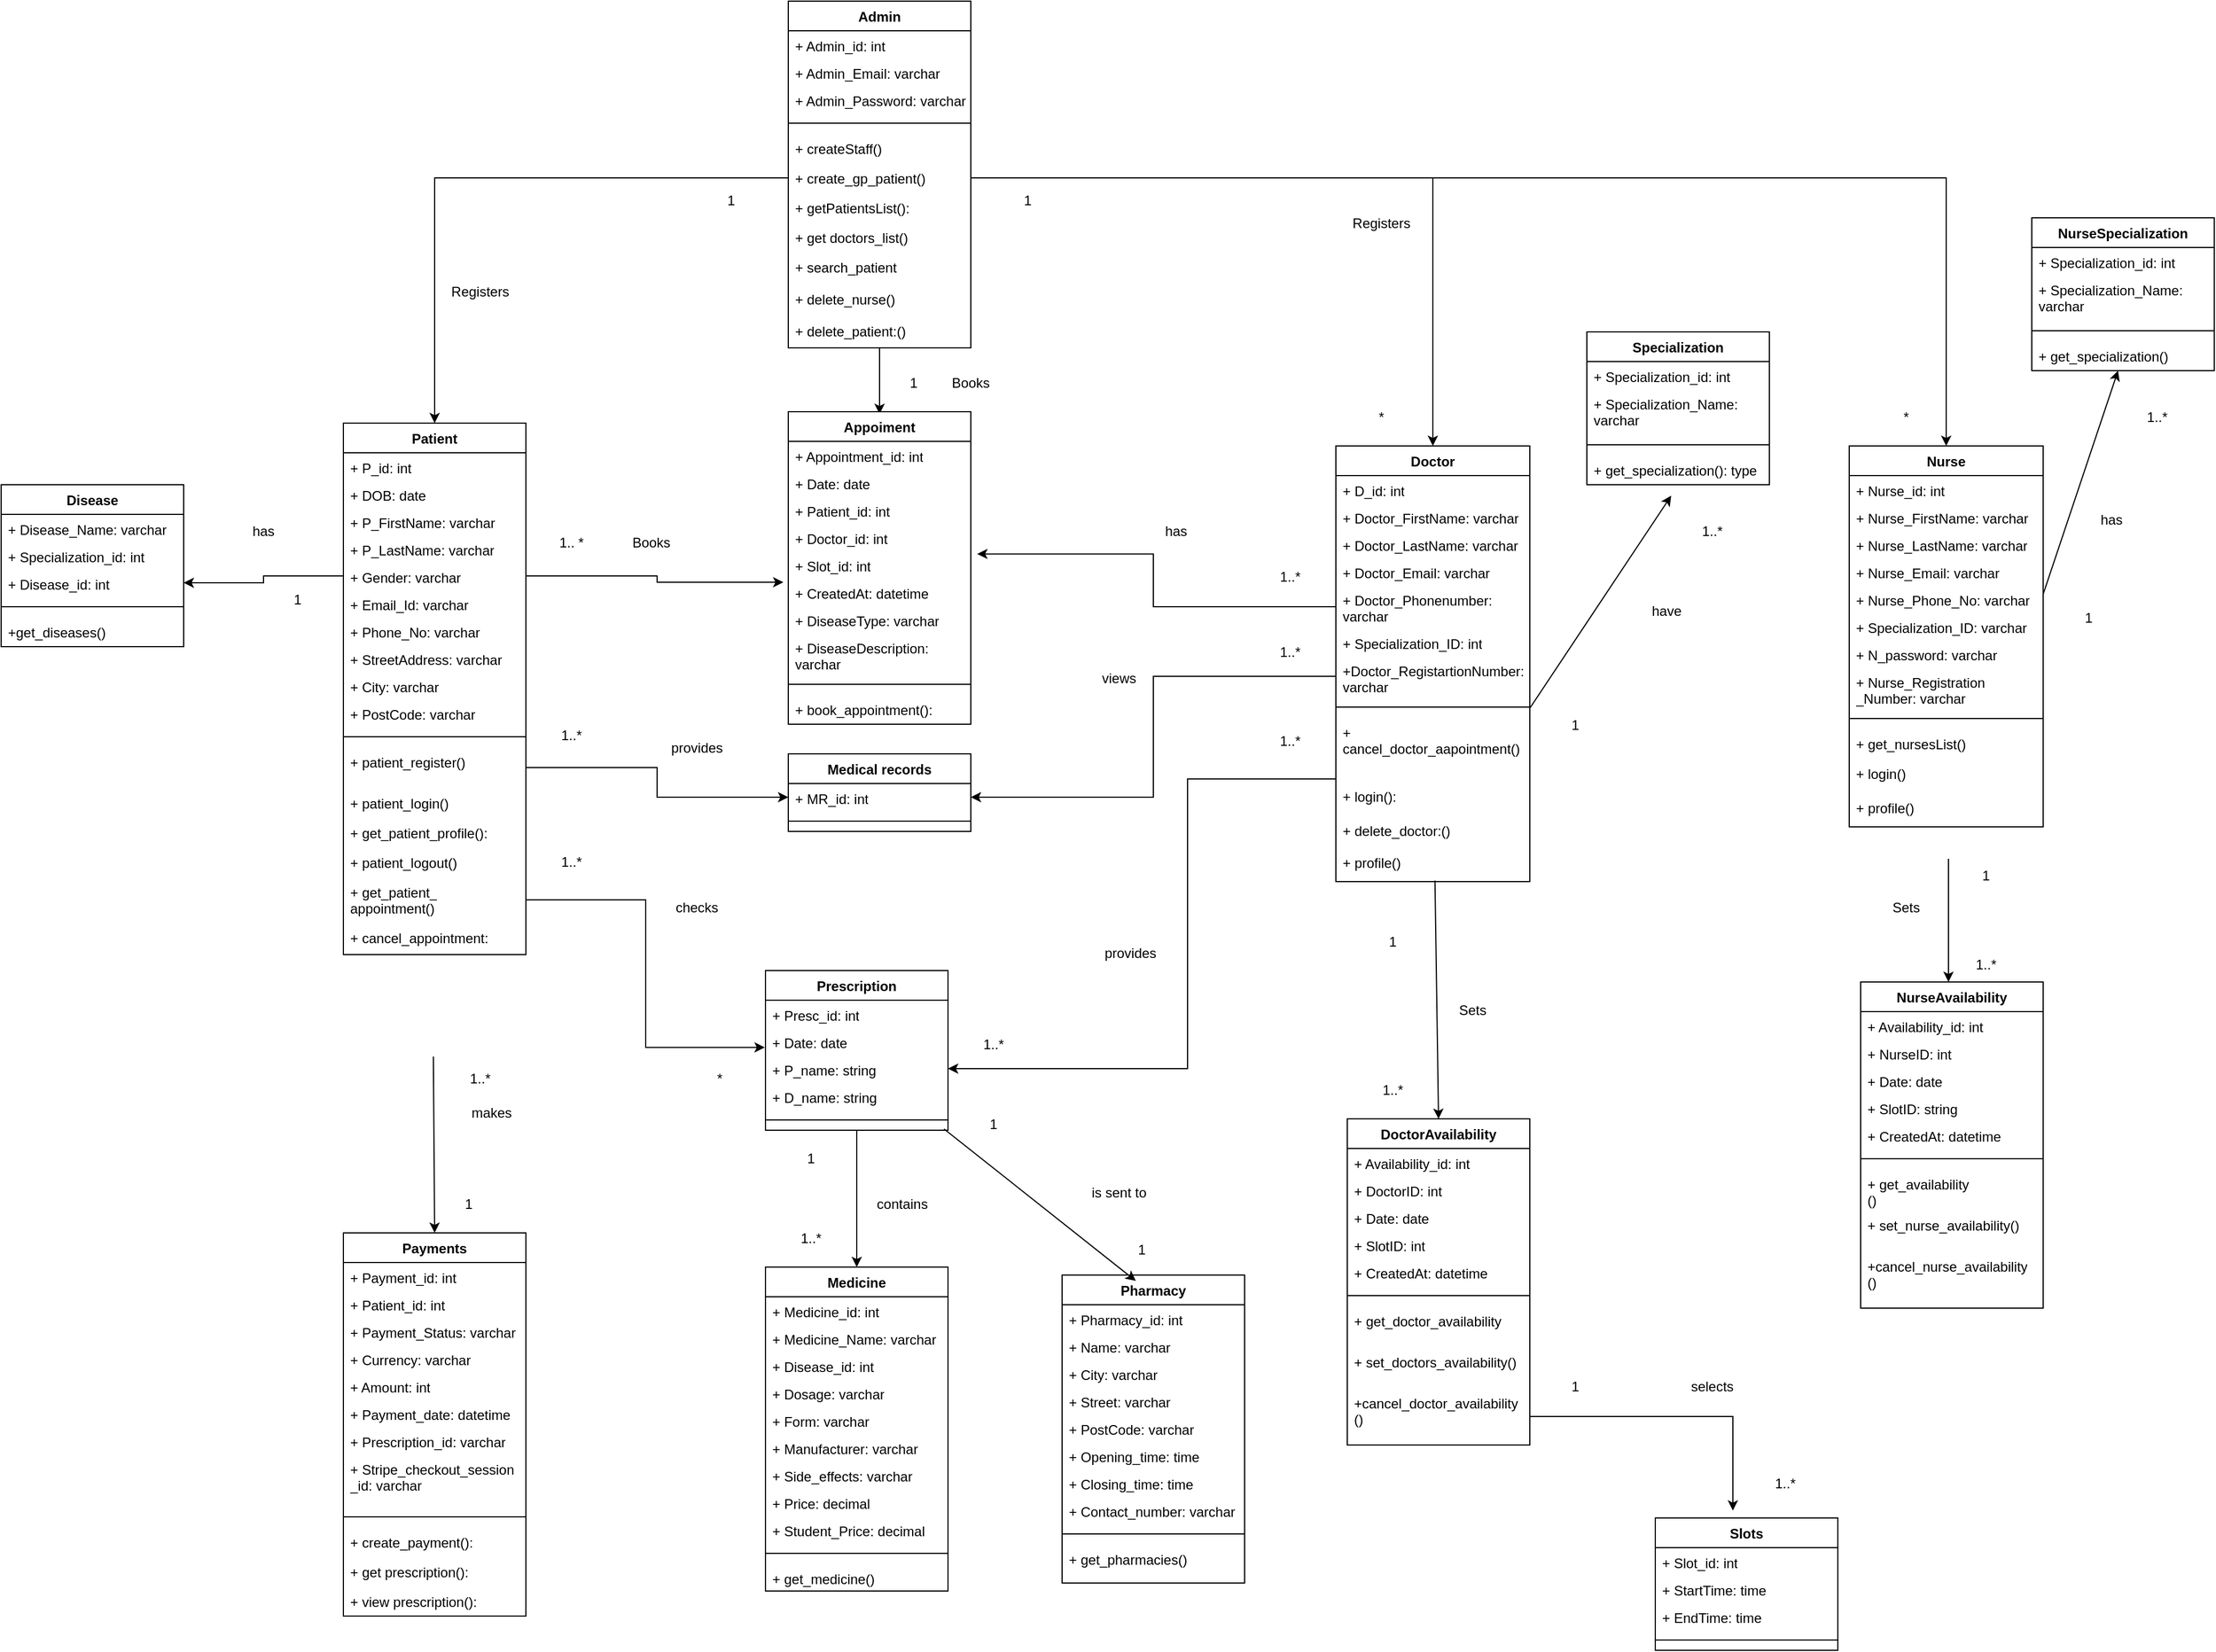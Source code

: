 <mxfile version="27.0.5">
  <diagram name="Page-1" id="o4DFPlvXIivd9isbFQ_O">
    <mxGraphModel dx="2276" dy="1479" grid="1" gridSize="10" guides="1" tooltips="1" connect="1" arrows="1" fold="1" page="1" pageScale="1" pageWidth="827" pageHeight="1169" math="0" shadow="0">
      <root>
        <mxCell id="0" />
        <mxCell id="1" parent="0" />
        <mxCell id="WKtArndfWig5P6QHDRuu-1" value="Patient" style="swimlane;fontStyle=1;align=center;verticalAlign=top;childLayout=stackLayout;horizontal=1;startSize=26;horizontalStack=0;resizeParent=1;resizeParentMax=0;resizeLast=0;collapsible=1;marginBottom=0;whiteSpace=wrap;html=1;" parent="1" vertex="1">
          <mxGeometry x="-850" y="-330" width="160" height="466" as="geometry" />
        </mxCell>
        <mxCell id="WKtArndfWig5P6QHDRuu-2" value="+ P_id: int&lt;div&gt;&lt;br&gt;&lt;/div&gt;" style="text;strokeColor=none;fillColor=none;align=left;verticalAlign=top;spacingLeft=4;spacingRight=4;overflow=hidden;rotatable=0;points=[[0,0.5],[1,0.5]];portConstraint=eastwest;whiteSpace=wrap;html=1;" parent="WKtArndfWig5P6QHDRuu-1" vertex="1">
          <mxGeometry y="26" width="160" height="24" as="geometry" />
        </mxCell>
        <mxCell id="WKtArndfWig5P6QHDRuu-12" value="+ DOB: date&lt;div&gt;&lt;br&gt;&lt;/div&gt;" style="text;strokeColor=none;fillColor=none;align=left;verticalAlign=top;spacingLeft=4;spacingRight=4;overflow=hidden;rotatable=0;points=[[0,0.5],[1,0.5]];portConstraint=eastwest;whiteSpace=wrap;html=1;" parent="WKtArndfWig5P6QHDRuu-1" vertex="1">
          <mxGeometry y="50" width="160" height="24" as="geometry" />
        </mxCell>
        <mxCell id="WKtArndfWig5P6QHDRuu-14" value="+ P_FirstName: varchar&lt;div&gt;&lt;br&gt;&lt;/div&gt;" style="text;strokeColor=none;fillColor=none;align=left;verticalAlign=top;spacingLeft=4;spacingRight=4;overflow=hidden;rotatable=0;points=[[0,0.5],[1,0.5]];portConstraint=eastwest;whiteSpace=wrap;html=1;" parent="WKtArndfWig5P6QHDRuu-1" vertex="1">
          <mxGeometry y="74" width="160" height="24" as="geometry" />
        </mxCell>
        <mxCell id="l4t1w7TSmv9pRN91MzBV-51" value="+ P_LastName: varchar&lt;div&gt;&lt;br&gt;&lt;/div&gt;" style="text;strokeColor=none;fillColor=none;align=left;verticalAlign=top;spacingLeft=4;spacingRight=4;overflow=hidden;rotatable=0;points=[[0,0.5],[1,0.5]];portConstraint=eastwest;whiteSpace=wrap;html=1;" parent="WKtArndfWig5P6QHDRuu-1" vertex="1">
          <mxGeometry y="98" width="160" height="24" as="geometry" />
        </mxCell>
        <mxCell id="WKtArndfWig5P6QHDRuu-13" value="+ Gender: varchar&lt;div&gt;&lt;br&gt;&lt;/div&gt;" style="text;strokeColor=none;fillColor=none;align=left;verticalAlign=top;spacingLeft=4;spacingRight=4;overflow=hidden;rotatable=0;points=[[0,0.5],[1,0.5]];portConstraint=eastwest;whiteSpace=wrap;html=1;" parent="WKtArndfWig5P6QHDRuu-1" vertex="1">
          <mxGeometry y="122" width="160" height="24" as="geometry" />
        </mxCell>
        <mxCell id="WKtArndfWig5P6QHDRuu-10" value="+ Email_Id: varchar&lt;div&gt;&lt;br&gt;&lt;/div&gt;" style="text;strokeColor=none;fillColor=none;align=left;verticalAlign=top;spacingLeft=4;spacingRight=4;overflow=hidden;rotatable=0;points=[[0,0.5],[1,0.5]];portConstraint=eastwest;whiteSpace=wrap;html=1;" parent="WKtArndfWig5P6QHDRuu-1" vertex="1">
          <mxGeometry y="146" width="160" height="24" as="geometry" />
        </mxCell>
        <mxCell id="WKtArndfWig5P6QHDRuu-11" value="+ Phone_No: varchar&lt;div&gt;&lt;br&gt;&lt;/div&gt;" style="text;strokeColor=none;fillColor=none;align=left;verticalAlign=top;spacingLeft=4;spacingRight=4;overflow=hidden;rotatable=0;points=[[0,0.5],[1,0.5]];portConstraint=eastwest;whiteSpace=wrap;html=1;" parent="WKtArndfWig5P6QHDRuu-1" vertex="1">
          <mxGeometry y="170" width="160" height="24" as="geometry" />
        </mxCell>
        <mxCell id="l4t1w7TSmv9pRN91MzBV-52" value="+ StreetAddress: varchar&lt;div&gt;&lt;br&gt;&lt;/div&gt;" style="text;strokeColor=none;fillColor=none;align=left;verticalAlign=top;spacingLeft=4;spacingRight=4;overflow=hidden;rotatable=0;points=[[0,0.5],[1,0.5]];portConstraint=eastwest;whiteSpace=wrap;html=1;" parent="WKtArndfWig5P6QHDRuu-1" vertex="1">
          <mxGeometry y="194" width="160" height="24" as="geometry" />
        </mxCell>
        <mxCell id="l4t1w7TSmv9pRN91MzBV-53" value="+ City: varchar&lt;div&gt;&lt;br&gt;&lt;/div&gt;" style="text;strokeColor=none;fillColor=none;align=left;verticalAlign=top;spacingLeft=4;spacingRight=4;overflow=hidden;rotatable=0;points=[[0,0.5],[1,0.5]];portConstraint=eastwest;whiteSpace=wrap;html=1;" parent="WKtArndfWig5P6QHDRuu-1" vertex="1">
          <mxGeometry y="218" width="160" height="24" as="geometry" />
        </mxCell>
        <mxCell id="l4t1w7TSmv9pRN91MzBV-54" value="+ PostCode: varchar&lt;div&gt;&lt;br&gt;&lt;/div&gt;" style="text;strokeColor=none;fillColor=none;align=left;verticalAlign=top;spacingLeft=4;spacingRight=4;overflow=hidden;rotatable=0;points=[[0,0.5],[1,0.5]];portConstraint=eastwest;whiteSpace=wrap;html=1;" parent="WKtArndfWig5P6QHDRuu-1" vertex="1">
          <mxGeometry y="242" width="160" height="24" as="geometry" />
        </mxCell>
        <mxCell id="WKtArndfWig5P6QHDRuu-3" value="" style="line;strokeWidth=1;fillColor=none;align=left;verticalAlign=middle;spacingTop=-1;spacingLeft=3;spacingRight=3;rotatable=0;labelPosition=right;points=[];portConstraint=eastwest;strokeColor=inherit;" parent="WKtArndfWig5P6QHDRuu-1" vertex="1">
          <mxGeometry y="266" width="160" height="18" as="geometry" />
        </mxCell>
        <mxCell id="d-oUadgtvldj6cmay7Ba-37" value="+ patient_register()" style="text;strokeColor=none;fillColor=none;align=left;verticalAlign=top;spacingLeft=4;spacingRight=4;overflow=hidden;rotatable=0;points=[[0,0.5],[1,0.5]];portConstraint=eastwest;whiteSpace=wrap;html=1;" parent="WKtArndfWig5P6QHDRuu-1" vertex="1">
          <mxGeometry y="284" width="160" height="36" as="geometry" />
        </mxCell>
        <mxCell id="d-oUadgtvldj6cmay7Ba-38" value="+ patient_login()" style="text;strokeColor=none;fillColor=none;align=left;verticalAlign=top;spacingLeft=4;spacingRight=4;overflow=hidden;rotatable=0;points=[[0,0.5],[1,0.5]];portConstraint=eastwest;whiteSpace=wrap;html=1;" parent="WKtArndfWig5P6QHDRuu-1" vertex="1">
          <mxGeometry y="320" width="160" height="26" as="geometry" />
        </mxCell>
        <mxCell id="WKtArndfWig5P6QHDRuu-16" value="+ get_patient_profile():" style="text;strokeColor=none;fillColor=none;align=left;verticalAlign=top;spacingLeft=4;spacingRight=4;overflow=hidden;rotatable=0;points=[[0,0.5],[1,0.5]];portConstraint=eastwest;whiteSpace=wrap;html=1;" parent="WKtArndfWig5P6QHDRuu-1" vertex="1">
          <mxGeometry y="346" width="160" height="26" as="geometry" />
        </mxCell>
        <mxCell id="WKtArndfWig5P6QHDRuu-17" value="+ patient_logout()" style="text;strokeColor=none;fillColor=none;align=left;verticalAlign=top;spacingLeft=4;spacingRight=4;overflow=hidden;rotatable=0;points=[[0,0.5],[1,0.5]];portConstraint=eastwest;whiteSpace=wrap;html=1;" parent="WKtArndfWig5P6QHDRuu-1" vertex="1">
          <mxGeometry y="372" width="160" height="26" as="geometry" />
        </mxCell>
        <mxCell id="WKtArndfWig5P6QHDRuu-149" value="+ get_patient_&lt;br&gt;appointment()" style="text;strokeColor=none;fillColor=none;align=left;verticalAlign=top;spacingLeft=4;spacingRight=4;overflow=hidden;rotatable=0;points=[[0,0.5],[1,0.5]];portConstraint=eastwest;whiteSpace=wrap;html=1;" parent="WKtArndfWig5P6QHDRuu-1" vertex="1">
          <mxGeometry y="398" width="160" height="40" as="geometry" />
        </mxCell>
        <mxCell id="WKtArndfWig5P6QHDRuu-15" value="+ cancel_appointment:" style="text;strokeColor=none;fillColor=none;align=left;verticalAlign=top;spacingLeft=4;spacingRight=4;overflow=hidden;rotatable=0;points=[[0,0.5],[1,0.5]];portConstraint=eastwest;whiteSpace=wrap;html=1;" parent="WKtArndfWig5P6QHDRuu-1" vertex="1">
          <mxGeometry y="438" width="160" height="28" as="geometry" />
        </mxCell>
        <mxCell id="WKtArndfWig5P6QHDRuu-19" value="Doctor" style="swimlane;fontStyle=1;align=center;verticalAlign=top;childLayout=stackLayout;horizontal=1;startSize=26;horizontalStack=0;resizeParent=1;resizeParentMax=0;resizeLast=0;collapsible=1;marginBottom=0;whiteSpace=wrap;html=1;" parent="1" vertex="1">
          <mxGeometry x="20" y="-310" width="170" height="382" as="geometry" />
        </mxCell>
        <mxCell id="WKtArndfWig5P6QHDRuu-20" value="+ D_id: int&lt;div&gt;&lt;br&gt;&lt;/div&gt;" style="text;strokeColor=none;fillColor=none;align=left;verticalAlign=top;spacingLeft=4;spacingRight=4;overflow=hidden;rotatable=0;points=[[0,0.5],[1,0.5]];portConstraint=eastwest;whiteSpace=wrap;html=1;" parent="WKtArndfWig5P6QHDRuu-19" vertex="1">
          <mxGeometry y="26" width="170" height="24" as="geometry" />
        </mxCell>
        <mxCell id="WKtArndfWig5P6QHDRuu-22" value="+ Doctor_FirstName: varchar&lt;div&gt;&lt;br&gt;&lt;/div&gt;" style="text;strokeColor=none;fillColor=none;align=left;verticalAlign=top;spacingLeft=4;spacingRight=4;overflow=hidden;rotatable=0;points=[[0,0.5],[1,0.5]];portConstraint=eastwest;whiteSpace=wrap;html=1;" parent="WKtArndfWig5P6QHDRuu-19" vertex="1">
          <mxGeometry y="50" width="170" height="24" as="geometry" />
        </mxCell>
        <mxCell id="tYS1nFcwpmwZ4asQ8wN1-1" value="+ Doctor_LastName: varchar&lt;div&gt;&lt;br&gt;&lt;/div&gt;" style="text;strokeColor=none;fillColor=none;align=left;verticalAlign=top;spacingLeft=4;spacingRight=4;overflow=hidden;rotatable=0;points=[[0,0.5],[1,0.5]];portConstraint=eastwest;whiteSpace=wrap;html=1;" parent="WKtArndfWig5P6QHDRuu-19" vertex="1">
          <mxGeometry y="74" width="170" height="24" as="geometry" />
        </mxCell>
        <mxCell id="WKtArndfWig5P6QHDRuu-24" value="+ Doctor_Email: varchar&lt;div&gt;&lt;br&gt;&lt;/div&gt;" style="text;strokeColor=none;fillColor=none;align=left;verticalAlign=top;spacingLeft=4;spacingRight=4;overflow=hidden;rotatable=0;points=[[0,0.5],[1,0.5]];portConstraint=eastwest;whiteSpace=wrap;html=1;" parent="WKtArndfWig5P6QHDRuu-19" vertex="1">
          <mxGeometry y="98" width="170" height="24" as="geometry" />
        </mxCell>
        <mxCell id="WKtArndfWig5P6QHDRuu-25" value="+ Doctor_Phonenumber: varchar&lt;div&gt;&lt;br&gt;&lt;/div&gt;" style="text;strokeColor=none;fillColor=none;align=left;verticalAlign=top;spacingLeft=4;spacingRight=4;overflow=hidden;rotatable=0;points=[[0,0.5],[1,0.5]];portConstraint=eastwest;whiteSpace=wrap;html=1;" parent="WKtArndfWig5P6QHDRuu-19" vertex="1">
          <mxGeometry y="122" width="170" height="38" as="geometry" />
        </mxCell>
        <mxCell id="WKtArndfWig5P6QHDRuu-110" value="+ Specialization_ID: int&lt;div&gt;&lt;br&gt;&lt;/div&gt;" style="text;strokeColor=none;fillColor=none;align=left;verticalAlign=top;spacingLeft=4;spacingRight=4;overflow=hidden;rotatable=0;points=[[0,0.5],[1,0.5]];portConstraint=eastwest;whiteSpace=wrap;html=1;" parent="WKtArndfWig5P6QHDRuu-19" vertex="1">
          <mxGeometry y="160" width="170" height="24" as="geometry" />
        </mxCell>
        <mxCell id="WKtArndfWig5P6QHDRuu-21" value="+Doctor_RegistartionNumber: varchar&lt;div&gt;&lt;br&gt;&lt;/div&gt;" style="text;strokeColor=none;fillColor=none;align=left;verticalAlign=top;spacingLeft=4;spacingRight=4;overflow=hidden;rotatable=0;points=[[0,0.5],[1,0.5]];portConstraint=eastwest;whiteSpace=wrap;html=1;" parent="WKtArndfWig5P6QHDRuu-19" vertex="1">
          <mxGeometry y="184" width="170" height="36" as="geometry" />
        </mxCell>
        <mxCell id="WKtArndfWig5P6QHDRuu-26" value="" style="line;strokeWidth=1;fillColor=none;align=left;verticalAlign=middle;spacingTop=-1;spacingLeft=3;spacingRight=3;rotatable=0;labelPosition=right;points=[];portConstraint=eastwest;strokeColor=inherit;" parent="WKtArndfWig5P6QHDRuu-19" vertex="1">
          <mxGeometry y="220" width="170" height="18" as="geometry" />
        </mxCell>
        <mxCell id="WKtArndfWig5P6QHDRuu-148" value="+ cancel_doctor_aapointment()" style="text;strokeColor=none;fillColor=none;align=left;verticalAlign=top;spacingLeft=4;spacingRight=4;overflow=hidden;rotatable=0;points=[[0,0.5],[1,0.5]];portConstraint=eastwest;whiteSpace=wrap;html=1;" parent="WKtArndfWig5P6QHDRuu-19" vertex="1">
          <mxGeometry y="238" width="170" height="56" as="geometry" />
        </mxCell>
        <mxCell id="d-oUadgtvldj6cmay7Ba-19" value="+ login():" style="text;strokeColor=none;fillColor=none;align=left;verticalAlign=top;spacingLeft=4;spacingRight=4;overflow=hidden;rotatable=0;points=[[0,0.5],[1,0.5]];portConstraint=eastwest;whiteSpace=wrap;html=1;" parent="WKtArndfWig5P6QHDRuu-19" vertex="1">
          <mxGeometry y="294" width="170" height="30" as="geometry" />
        </mxCell>
        <mxCell id="d-oUadgtvldj6cmay7Ba-40" value="+ delete_doctor:()" style="text;strokeColor=none;fillColor=none;align=left;verticalAlign=top;spacingLeft=4;spacingRight=4;overflow=hidden;rotatable=0;points=[[0,0.5],[1,0.5]];portConstraint=eastwest;whiteSpace=wrap;html=1;" parent="WKtArndfWig5P6QHDRuu-19" vertex="1">
          <mxGeometry y="324" width="170" height="28" as="geometry" />
        </mxCell>
        <mxCell id="d-oUadgtvldj6cmay7Ba-20" value="+ profile()" style="text;strokeColor=none;fillColor=none;align=left;verticalAlign=top;spacingLeft=4;spacingRight=4;overflow=hidden;rotatable=0;points=[[0,0.5],[1,0.5]];portConstraint=eastwest;whiteSpace=wrap;html=1;" parent="WKtArndfWig5P6QHDRuu-19" vertex="1">
          <mxGeometry y="352" width="170" height="30" as="geometry" />
        </mxCell>
        <mxCell id="w5UqvApNKu6eWNCjr5t7-44" style="edgeStyle=orthogonalEdgeStyle;rounded=0;orthogonalLoop=1;jettySize=auto;html=1;exitX=0.5;exitY=1;exitDx=0;exitDy=0;entryX=0.5;entryY=0;entryDx=0;entryDy=0;" parent="1" source="WKtArndfWig5P6QHDRuu-58" target="WKtArndfWig5P6QHDRuu-71" edge="1">
          <mxGeometry relative="1" as="geometry" />
        </mxCell>
        <mxCell id="WKtArndfWig5P6QHDRuu-58" value="Prescription" style="swimlane;fontStyle=1;align=center;verticalAlign=top;childLayout=stackLayout;horizontal=1;startSize=26;horizontalStack=0;resizeParent=1;resizeParentMax=0;resizeLast=0;collapsible=1;marginBottom=0;whiteSpace=wrap;html=1;" parent="1" vertex="1">
          <mxGeometry x="-480" y="150" width="160" height="140" as="geometry" />
        </mxCell>
        <mxCell id="WKtArndfWig5P6QHDRuu-59" value="+ Presc_id: int&lt;div&gt;&lt;br&gt;&lt;/div&gt;" style="text;strokeColor=none;fillColor=none;align=left;verticalAlign=top;spacingLeft=4;spacingRight=4;overflow=hidden;rotatable=0;points=[[0,0.5],[1,0.5]];portConstraint=eastwest;whiteSpace=wrap;html=1;" parent="WKtArndfWig5P6QHDRuu-58" vertex="1">
          <mxGeometry y="26" width="160" height="24" as="geometry" />
        </mxCell>
        <mxCell id="WKtArndfWig5P6QHDRuu-61" value="+ Date: date&lt;div&gt;&lt;br&gt;&lt;/div&gt;" style="text;strokeColor=none;fillColor=none;align=left;verticalAlign=top;spacingLeft=4;spacingRight=4;overflow=hidden;rotatable=0;points=[[0,0.5],[1,0.5]];portConstraint=eastwest;whiteSpace=wrap;html=1;" parent="WKtArndfWig5P6QHDRuu-58" vertex="1">
          <mxGeometry y="50" width="160" height="24" as="geometry" />
        </mxCell>
        <mxCell id="WKtArndfWig5P6QHDRuu-134" value="+ P_name: string&lt;div&gt;&lt;br&gt;&lt;/div&gt;" style="text;strokeColor=none;fillColor=none;align=left;verticalAlign=top;spacingLeft=4;spacingRight=4;overflow=hidden;rotatable=0;points=[[0,0.5],[1,0.5]];portConstraint=eastwest;whiteSpace=wrap;html=1;" parent="WKtArndfWig5P6QHDRuu-58" vertex="1">
          <mxGeometry y="74" width="160" height="24" as="geometry" />
        </mxCell>
        <mxCell id="WKtArndfWig5P6QHDRuu-135" value="+ D_name: string&lt;div&gt;&lt;br&gt;&lt;/div&gt;" style="text;strokeColor=none;fillColor=none;align=left;verticalAlign=top;spacingLeft=4;spacingRight=4;overflow=hidden;rotatable=0;points=[[0,0.5],[1,0.5]];portConstraint=eastwest;whiteSpace=wrap;html=1;" parent="WKtArndfWig5P6QHDRuu-58" vertex="1">
          <mxGeometry y="98" width="160" height="24" as="geometry" />
        </mxCell>
        <mxCell id="WKtArndfWig5P6QHDRuu-65" value="" style="line;strokeWidth=1;fillColor=none;align=left;verticalAlign=middle;spacingTop=-1;spacingLeft=3;spacingRight=3;rotatable=0;labelPosition=right;points=[];portConstraint=eastwest;strokeColor=inherit;" parent="WKtArndfWig5P6QHDRuu-58" vertex="1">
          <mxGeometry y="122" width="160" height="18" as="geometry" />
        </mxCell>
        <mxCell id="WKtArndfWig5P6QHDRuu-71" value="Medicine" style="swimlane;fontStyle=1;align=center;verticalAlign=top;childLayout=stackLayout;horizontal=1;startSize=26;horizontalStack=0;resizeParent=1;resizeParentMax=0;resizeLast=0;collapsible=1;marginBottom=0;whiteSpace=wrap;html=1;" parent="1" vertex="1">
          <mxGeometry x="-480" y="410" width="160" height="284" as="geometry" />
        </mxCell>
        <mxCell id="WKtArndfWig5P6QHDRuu-72" value="+ Medicine_id: int&lt;div&gt;&lt;br&gt;&lt;/div&gt;" style="text;strokeColor=none;fillColor=none;align=left;verticalAlign=top;spacingLeft=4;spacingRight=4;overflow=hidden;rotatable=0;points=[[0,0.5],[1,0.5]];portConstraint=eastwest;whiteSpace=wrap;html=1;" parent="WKtArndfWig5P6QHDRuu-71" vertex="1">
          <mxGeometry y="26" width="160" height="24" as="geometry" />
        </mxCell>
        <mxCell id="WKtArndfWig5P6QHDRuu-74" value="+ Medicine_Name: varchar&lt;div&gt;&lt;br&gt;&lt;/div&gt;" style="text;strokeColor=none;fillColor=none;align=left;verticalAlign=top;spacingLeft=4;spacingRight=4;overflow=hidden;rotatable=0;points=[[0,0.5],[1,0.5]];portConstraint=eastwest;whiteSpace=wrap;html=1;" parent="WKtArndfWig5P6QHDRuu-71" vertex="1">
          <mxGeometry y="50" width="160" height="24" as="geometry" />
        </mxCell>
        <mxCell id="WKtArndfWig5P6QHDRuu-77" value="+ Disease_id: int&lt;div&gt;&lt;br&gt;&lt;/div&gt;" style="text;strokeColor=none;fillColor=none;align=left;verticalAlign=top;spacingLeft=4;spacingRight=4;overflow=hidden;rotatable=0;points=[[0,0.5],[1,0.5]];portConstraint=eastwest;whiteSpace=wrap;html=1;" parent="WKtArndfWig5P6QHDRuu-71" vertex="1">
          <mxGeometry y="74" width="160" height="24" as="geometry" />
        </mxCell>
        <mxCell id="RcgE27IlSChxX_Et4xPR-9" value="+ Dosage: varchar" style="text;strokeColor=none;fillColor=none;align=left;verticalAlign=top;spacingLeft=4;spacingRight=4;overflow=hidden;rotatable=0;points=[[0,0.5],[1,0.5]];portConstraint=eastwest;whiteSpace=wrap;html=1;" parent="WKtArndfWig5P6QHDRuu-71" vertex="1">
          <mxGeometry y="98" width="160" height="24" as="geometry" />
        </mxCell>
        <mxCell id="RcgE27IlSChxX_Et4xPR-10" value="+ Form: varchar" style="text;strokeColor=none;fillColor=none;align=left;verticalAlign=top;spacingLeft=4;spacingRight=4;overflow=hidden;rotatable=0;points=[[0,0.5],[1,0.5]];portConstraint=eastwest;whiteSpace=wrap;html=1;" parent="WKtArndfWig5P6QHDRuu-71" vertex="1">
          <mxGeometry y="122" width="160" height="24" as="geometry" />
        </mxCell>
        <mxCell id="RcgE27IlSChxX_Et4xPR-11" value="+ Manufacturer: varchar&lt;div&gt;&lt;br&gt;&lt;/div&gt;" style="text;strokeColor=none;fillColor=none;align=left;verticalAlign=top;spacingLeft=4;spacingRight=4;overflow=hidden;rotatable=0;points=[[0,0.5],[1,0.5]];portConstraint=eastwest;whiteSpace=wrap;html=1;" parent="WKtArndfWig5P6QHDRuu-71" vertex="1">
          <mxGeometry y="146" width="160" height="24" as="geometry" />
        </mxCell>
        <mxCell id="RcgE27IlSChxX_Et4xPR-13" value="+ Side_effects: varchar" style="text;strokeColor=none;fillColor=none;align=left;verticalAlign=top;spacingLeft=4;spacingRight=4;overflow=hidden;rotatable=0;points=[[0,0.5],[1,0.5]];portConstraint=eastwest;whiteSpace=wrap;html=1;" parent="WKtArndfWig5P6QHDRuu-71" vertex="1">
          <mxGeometry y="170" width="160" height="24" as="geometry" />
        </mxCell>
        <mxCell id="RcgE27IlSChxX_Et4xPR-12" value="+ Price: decimal&lt;div&gt;&lt;br&gt;&lt;/div&gt;" style="text;strokeColor=none;fillColor=none;align=left;verticalAlign=top;spacingLeft=4;spacingRight=4;overflow=hidden;rotatable=0;points=[[0,0.5],[1,0.5]];portConstraint=eastwest;whiteSpace=wrap;html=1;" parent="WKtArndfWig5P6QHDRuu-71" vertex="1">
          <mxGeometry y="194" width="160" height="24" as="geometry" />
        </mxCell>
        <mxCell id="RcgE27IlSChxX_Et4xPR-14" value="+ Student_Price: decimal&lt;div&gt;&lt;br&gt;&lt;/div&gt;" style="text;strokeColor=none;fillColor=none;align=left;verticalAlign=top;spacingLeft=4;spacingRight=4;overflow=hidden;rotatable=0;points=[[0,0.5],[1,0.5]];portConstraint=eastwest;whiteSpace=wrap;html=1;" parent="WKtArndfWig5P6QHDRuu-71" vertex="1">
          <mxGeometry y="218" width="160" height="24" as="geometry" />
        </mxCell>
        <mxCell id="WKtArndfWig5P6QHDRuu-78" value="" style="line;strokeWidth=1;fillColor=none;align=left;verticalAlign=middle;spacingTop=-1;spacingLeft=3;spacingRight=3;rotatable=0;labelPosition=right;points=[];portConstraint=eastwest;strokeColor=inherit;" parent="WKtArndfWig5P6QHDRuu-71" vertex="1">
          <mxGeometry y="242" width="160" height="18" as="geometry" />
        </mxCell>
        <mxCell id="d-oUadgtvldj6cmay7Ba-16" value="+ get_medicine()" style="text;strokeColor=none;fillColor=none;align=left;verticalAlign=top;spacingLeft=4;spacingRight=4;overflow=hidden;rotatable=0;points=[[0,0.5],[1,0.5]];portConstraint=eastwest;whiteSpace=wrap;html=1;" parent="WKtArndfWig5P6QHDRuu-71" vertex="1">
          <mxGeometry y="260" width="160" height="24" as="geometry" />
        </mxCell>
        <mxCell id="WKtArndfWig5P6QHDRuu-84" value="Medical records" style="swimlane;fontStyle=1;align=center;verticalAlign=top;childLayout=stackLayout;horizontal=1;startSize=26;horizontalStack=0;resizeParent=1;resizeParentMax=0;resizeLast=0;collapsible=1;marginBottom=0;whiteSpace=wrap;html=1;" parent="1" vertex="1">
          <mxGeometry x="-460" y="-40" width="160" height="68" as="geometry" />
        </mxCell>
        <mxCell id="WKtArndfWig5P6QHDRuu-85" value="+ MR_id: int&lt;div&gt;&lt;br&gt;&lt;/div&gt;" style="text;strokeColor=none;fillColor=none;align=left;verticalAlign=top;spacingLeft=4;spacingRight=4;overflow=hidden;rotatable=0;points=[[0,0.5],[1,0.5]];portConstraint=eastwest;whiteSpace=wrap;html=1;" parent="WKtArndfWig5P6QHDRuu-84" vertex="1">
          <mxGeometry y="26" width="160" height="24" as="geometry" />
        </mxCell>
        <mxCell id="WKtArndfWig5P6QHDRuu-91" value="" style="line;strokeWidth=1;fillColor=none;align=left;verticalAlign=middle;spacingTop=-1;spacingLeft=3;spacingRight=3;rotatable=0;labelPosition=right;points=[];portConstraint=eastwest;strokeColor=inherit;" parent="WKtArndfWig5P6QHDRuu-84" vertex="1">
          <mxGeometry y="50" width="160" height="18" as="geometry" />
        </mxCell>
        <mxCell id="w5UqvApNKu6eWNCjr5t7-11" value="" style="edgeStyle=orthogonalEdgeStyle;rounded=0;orthogonalLoop=1;jettySize=auto;html=1;" parent="1" source="WKtArndfWig5P6QHDRuu-97" edge="1">
          <mxGeometry relative="1" as="geometry">
            <mxPoint x="-380" y="-338" as="targetPoint" />
          </mxGeometry>
        </mxCell>
        <mxCell id="WKtArndfWig5P6QHDRuu-97" value="Admin" style="swimlane;fontStyle=1;align=center;verticalAlign=top;childLayout=stackLayout;horizontal=1;startSize=26;horizontalStack=0;resizeParent=1;resizeParentMax=0;resizeLast=0;collapsible=1;marginBottom=0;whiteSpace=wrap;html=1;" parent="1" vertex="1">
          <mxGeometry x="-460" y="-700" width="160" height="304" as="geometry" />
        </mxCell>
        <mxCell id="WKtArndfWig5P6QHDRuu-100" value="+ Admin_id: int&lt;div&gt;&lt;br&gt;&lt;/div&gt;" style="text;strokeColor=none;fillColor=none;align=left;verticalAlign=top;spacingLeft=4;spacingRight=4;overflow=hidden;rotatable=0;points=[[0,0.5],[1,0.5]];portConstraint=eastwest;whiteSpace=wrap;html=1;" parent="WKtArndfWig5P6QHDRuu-97" vertex="1">
          <mxGeometry y="26" width="160" height="24" as="geometry" />
        </mxCell>
        <mxCell id="WKtArndfWig5P6QHDRuu-102" value="+ Admin_Email: varchar&lt;div&gt;&lt;br&gt;&lt;/div&gt;" style="text;strokeColor=none;fillColor=none;align=left;verticalAlign=top;spacingLeft=4;spacingRight=4;overflow=hidden;rotatable=0;points=[[0,0.5],[1,0.5]];portConstraint=eastwest;whiteSpace=wrap;html=1;" parent="WKtArndfWig5P6QHDRuu-97" vertex="1">
          <mxGeometry y="50" width="160" height="24" as="geometry" />
        </mxCell>
        <mxCell id="WKtArndfWig5P6QHDRuu-103" value="+ Admin_Password: varchar&lt;div&gt;&lt;br&gt;&lt;/div&gt;" style="text;strokeColor=none;fillColor=none;align=left;verticalAlign=top;spacingLeft=4;spacingRight=4;overflow=hidden;rotatable=0;points=[[0,0.5],[1,0.5]];portConstraint=eastwest;whiteSpace=wrap;html=1;" parent="WKtArndfWig5P6QHDRuu-97" vertex="1">
          <mxGeometry y="74" width="160" height="24" as="geometry" />
        </mxCell>
        <mxCell id="WKtArndfWig5P6QHDRuu-104" value="" style="line;strokeWidth=1;fillColor=none;align=left;verticalAlign=middle;spacingTop=-1;spacingLeft=3;spacingRight=3;rotatable=0;labelPosition=right;points=[];portConstraint=eastwest;strokeColor=inherit;" parent="WKtArndfWig5P6QHDRuu-97" vertex="1">
          <mxGeometry y="98" width="160" height="18" as="geometry" />
        </mxCell>
        <mxCell id="WKtArndfWig5P6QHDRuu-105" value="+ createStaff()" style="text;strokeColor=none;fillColor=none;align=left;verticalAlign=top;spacingLeft=4;spacingRight=4;overflow=hidden;rotatable=0;points=[[0,0.5],[1,0.5]];portConstraint=eastwest;whiteSpace=wrap;html=1;" parent="WKtArndfWig5P6QHDRuu-97" vertex="1">
          <mxGeometry y="116" width="160" height="26" as="geometry" />
        </mxCell>
        <mxCell id="WKtArndfWig5P6QHDRuu-106" value="+ create_gp_patient()" style="text;strokeColor=none;fillColor=none;align=left;verticalAlign=top;spacingLeft=4;spacingRight=4;overflow=hidden;rotatable=0;points=[[0,0.5],[1,0.5]];portConstraint=eastwest;whiteSpace=wrap;html=1;" parent="WKtArndfWig5P6QHDRuu-97" vertex="1">
          <mxGeometry y="142" width="160" height="26" as="geometry" />
        </mxCell>
        <mxCell id="d-oUadgtvldj6cmay7Ba-14" value="+ getPatientsList():" style="text;strokeColor=none;fillColor=none;align=left;verticalAlign=top;spacingLeft=4;spacingRight=4;overflow=hidden;rotatable=0;points=[[0,0.5],[1,0.5]];portConstraint=eastwest;whiteSpace=wrap;html=1;" parent="WKtArndfWig5P6QHDRuu-97" vertex="1">
          <mxGeometry y="168" width="160" height="26" as="geometry" />
        </mxCell>
        <mxCell id="OtuBXAIkfVXsJ-Wm1Oqw-3" value="+ get doctors_list()" style="text;strokeColor=none;fillColor=none;align=left;verticalAlign=top;spacingLeft=4;spacingRight=4;overflow=hidden;rotatable=0;points=[[0,0.5],[1,0.5]];portConstraint=eastwest;whiteSpace=wrap;html=1;" parent="WKtArndfWig5P6QHDRuu-97" vertex="1">
          <mxGeometry y="194" width="160" height="26" as="geometry" />
        </mxCell>
        <mxCell id="d-oUadgtvldj6cmay7Ba-18" value="+ search_patient" style="text;strokeColor=none;fillColor=none;align=left;verticalAlign=top;spacingLeft=4;spacingRight=4;overflow=hidden;rotatable=0;points=[[0,0.5],[1,0.5]];portConstraint=eastwest;whiteSpace=wrap;html=1;" parent="WKtArndfWig5P6QHDRuu-97" vertex="1">
          <mxGeometry y="220" width="160" height="28" as="geometry" />
        </mxCell>
        <mxCell id="d-oUadgtvldj6cmay7Ba-41" value="+ delete_nurse()" style="text;strokeColor=none;fillColor=none;align=left;verticalAlign=top;spacingLeft=4;spacingRight=4;overflow=hidden;rotatable=0;points=[[0,0.5],[1,0.5]];portConstraint=eastwest;whiteSpace=wrap;html=1;" parent="WKtArndfWig5P6QHDRuu-97" vertex="1">
          <mxGeometry y="248" width="160" height="28" as="geometry" />
        </mxCell>
        <mxCell id="ZQZaNEH-CdPGHe-ATqdo-1" value="+ delete_patient:()" style="text;strokeColor=none;fillColor=none;align=left;verticalAlign=top;spacingLeft=4;spacingRight=4;overflow=hidden;rotatable=0;points=[[0,0.5],[1,0.5]];portConstraint=eastwest;whiteSpace=wrap;html=1;" vertex="1" parent="WKtArndfWig5P6QHDRuu-97">
          <mxGeometry y="276" width="160" height="28" as="geometry" />
        </mxCell>
        <mxCell id="WKtArndfWig5P6QHDRuu-111" value="Nurse" style="swimlane;fontStyle=1;align=center;verticalAlign=top;childLayout=stackLayout;horizontal=1;startSize=26;horizontalStack=0;resizeParent=1;resizeParentMax=0;resizeLast=0;collapsible=1;marginBottom=0;whiteSpace=wrap;html=1;" parent="1" vertex="1">
          <mxGeometry x="470" y="-310" width="170" height="334" as="geometry" />
        </mxCell>
        <mxCell id="WKtArndfWig5P6QHDRuu-112" value="+ Nurse_id: int&lt;div&gt;&lt;br&gt;&lt;/div&gt;" style="text;strokeColor=none;fillColor=none;align=left;verticalAlign=top;spacingLeft=4;spacingRight=4;overflow=hidden;rotatable=0;points=[[0,0.5],[1,0.5]];portConstraint=eastwest;whiteSpace=wrap;html=1;" parent="WKtArndfWig5P6QHDRuu-111" vertex="1">
          <mxGeometry y="26" width="170" height="24" as="geometry" />
        </mxCell>
        <mxCell id="WKtArndfWig5P6QHDRuu-113" value="+ Nurse_FirstName: varchar&lt;div&gt;&lt;br&gt;&lt;/div&gt;" style="text;strokeColor=none;fillColor=none;align=left;verticalAlign=top;spacingLeft=4;spacingRight=4;overflow=hidden;rotatable=0;points=[[0,0.5],[1,0.5]];portConstraint=eastwest;whiteSpace=wrap;html=1;" parent="WKtArndfWig5P6QHDRuu-111" vertex="1">
          <mxGeometry y="50" width="170" height="24" as="geometry" />
        </mxCell>
        <mxCell id="tYS1nFcwpmwZ4asQ8wN1-2" value="+ Nurse_LastName: varchar&lt;div&gt;&lt;br&gt;&lt;/div&gt;" style="text;strokeColor=none;fillColor=none;align=left;verticalAlign=top;spacingLeft=4;spacingRight=4;overflow=hidden;rotatable=0;points=[[0,0.5],[1,0.5]];portConstraint=eastwest;whiteSpace=wrap;html=1;" parent="WKtArndfWig5P6QHDRuu-111" vertex="1">
          <mxGeometry y="74" width="170" height="24" as="geometry" />
        </mxCell>
        <mxCell id="WKtArndfWig5P6QHDRuu-114" value="+ Nurse_Email: varchar&lt;div&gt;&lt;br&gt;&lt;/div&gt;" style="text;strokeColor=none;fillColor=none;align=left;verticalAlign=top;spacingLeft=4;spacingRight=4;overflow=hidden;rotatable=0;points=[[0,0.5],[1,0.5]];portConstraint=eastwest;whiteSpace=wrap;html=1;" parent="WKtArndfWig5P6QHDRuu-111" vertex="1">
          <mxGeometry y="98" width="170" height="24" as="geometry" />
        </mxCell>
        <mxCell id="WKtArndfWig5P6QHDRuu-115" value="+ Nurse_Phone_No: varchar&lt;div&gt;&lt;br&gt;&lt;/div&gt;" style="text;strokeColor=none;fillColor=none;align=left;verticalAlign=top;spacingLeft=4;spacingRight=4;overflow=hidden;rotatable=0;points=[[0,0.5],[1,0.5]];portConstraint=eastwest;whiteSpace=wrap;html=1;" parent="WKtArndfWig5P6QHDRuu-111" vertex="1">
          <mxGeometry y="122" width="170" height="24" as="geometry" />
        </mxCell>
        <mxCell id="WKtArndfWig5P6QHDRuu-116" value="+ Specialization_ID: varchar&lt;div&gt;&lt;br&gt;&lt;/div&gt;" style="text;strokeColor=none;fillColor=none;align=left;verticalAlign=top;spacingLeft=4;spacingRight=4;overflow=hidden;rotatable=0;points=[[0,0.5],[1,0.5]];portConstraint=eastwest;whiteSpace=wrap;html=1;" parent="WKtArndfWig5P6QHDRuu-111" vertex="1">
          <mxGeometry y="146" width="170" height="24" as="geometry" />
        </mxCell>
        <mxCell id="WKtArndfWig5P6QHDRuu-117" value="+ N_password: varchar&lt;div&gt;&lt;br&gt;&lt;/div&gt;" style="text;strokeColor=none;fillColor=none;align=left;verticalAlign=top;spacingLeft=4;spacingRight=4;overflow=hidden;rotatable=0;points=[[0,0.5],[1,0.5]];portConstraint=eastwest;whiteSpace=wrap;html=1;" parent="WKtArndfWig5P6QHDRuu-111" vertex="1">
          <mxGeometry y="170" width="170" height="24" as="geometry" />
        </mxCell>
        <mxCell id="WKtArndfWig5P6QHDRuu-124" value="+ Nurse_Registration&lt;br&gt;_Number: varchar&lt;div&gt;&lt;br&gt;&lt;/div&gt;" style="text;strokeColor=none;fillColor=none;align=left;verticalAlign=top;spacingLeft=4;spacingRight=4;overflow=hidden;rotatable=0;points=[[0,0.5],[1,0.5]];portConstraint=eastwest;whiteSpace=wrap;html=1;" parent="WKtArndfWig5P6QHDRuu-111" vertex="1">
          <mxGeometry y="194" width="170" height="36" as="geometry" />
        </mxCell>
        <mxCell id="WKtArndfWig5P6QHDRuu-118" value="" style="line;strokeWidth=1;fillColor=none;align=left;verticalAlign=middle;spacingTop=-1;spacingLeft=3;spacingRight=3;rotatable=0;labelPosition=right;points=[];portConstraint=eastwest;strokeColor=inherit;" parent="WKtArndfWig5P6QHDRuu-111" vertex="1">
          <mxGeometry y="230" width="170" height="18" as="geometry" />
        </mxCell>
        <mxCell id="d-oUadgtvldj6cmay7Ba-15" value="+ get_nursesList()" style="text;strokeColor=none;fillColor=none;align=left;verticalAlign=top;spacingLeft=4;spacingRight=4;overflow=hidden;rotatable=0;points=[[0,0.5],[1,0.5]];portConstraint=eastwest;whiteSpace=wrap;html=1;" parent="WKtArndfWig5P6QHDRuu-111" vertex="1">
          <mxGeometry y="248" width="170" height="26" as="geometry" />
        </mxCell>
        <mxCell id="d-oUadgtvldj6cmay7Ba-21" value="+ login()" style="text;strokeColor=none;fillColor=none;align=left;verticalAlign=top;spacingLeft=4;spacingRight=4;overflow=hidden;rotatable=0;points=[[0,0.5],[1,0.5]];portConstraint=eastwest;whiteSpace=wrap;html=1;" parent="WKtArndfWig5P6QHDRuu-111" vertex="1">
          <mxGeometry y="274" width="170" height="30" as="geometry" />
        </mxCell>
        <mxCell id="d-oUadgtvldj6cmay7Ba-22" value="+ profile()" style="text;strokeColor=none;fillColor=none;align=left;verticalAlign=top;spacingLeft=4;spacingRight=4;overflow=hidden;rotatable=0;points=[[0,0.5],[1,0.5]];portConstraint=eastwest;whiteSpace=wrap;html=1;" parent="WKtArndfWig5P6QHDRuu-111" vertex="1">
          <mxGeometry y="304" width="170" height="30" as="geometry" />
        </mxCell>
        <mxCell id="WKtArndfWig5P6QHDRuu-136" value="Appoiment" style="swimlane;fontStyle=1;align=center;verticalAlign=top;childLayout=stackLayout;horizontal=1;startSize=26;horizontalStack=0;resizeParent=1;resizeParentMax=0;resizeLast=0;collapsible=1;marginBottom=0;whiteSpace=wrap;html=1;" parent="1" vertex="1">
          <mxGeometry x="-460" y="-340" width="160" height="274" as="geometry" />
        </mxCell>
        <mxCell id="WKtArndfWig5P6QHDRuu-137" value="+ Appointment_id: int&lt;div&gt;&lt;br&gt;&lt;/div&gt;" style="text;strokeColor=none;fillColor=none;align=left;verticalAlign=top;spacingLeft=4;spacingRight=4;overflow=hidden;rotatable=0;points=[[0,0.5],[1,0.5]];portConstraint=eastwest;whiteSpace=wrap;html=1;" parent="WKtArndfWig5P6QHDRuu-136" vertex="1">
          <mxGeometry y="26" width="160" height="24" as="geometry" />
        </mxCell>
        <mxCell id="WKtArndfWig5P6QHDRuu-145" value="+ Date: date&lt;div&gt;&lt;br&gt;&lt;/div&gt;" style="text;strokeColor=none;fillColor=none;align=left;verticalAlign=top;spacingLeft=4;spacingRight=4;overflow=hidden;rotatable=0;points=[[0,0.5],[1,0.5]];portConstraint=eastwest;whiteSpace=wrap;html=1;" parent="WKtArndfWig5P6QHDRuu-136" vertex="1">
          <mxGeometry y="50" width="160" height="24" as="geometry" />
        </mxCell>
        <mxCell id="WKtArndfWig5P6QHDRuu-146" value="+ Patient_id: int&lt;div&gt;&lt;br&gt;&lt;/div&gt;" style="text;strokeColor=none;fillColor=none;align=left;verticalAlign=top;spacingLeft=4;spacingRight=4;overflow=hidden;rotatable=0;points=[[0,0.5],[1,0.5]];portConstraint=eastwest;whiteSpace=wrap;html=1;" parent="WKtArndfWig5P6QHDRuu-136" vertex="1">
          <mxGeometry y="74" width="160" height="24" as="geometry" />
        </mxCell>
        <mxCell id="WKtArndfWig5P6QHDRuu-147" value="+ Doctor_id: int&lt;div&gt;&lt;br&gt;&lt;/div&gt;" style="text;strokeColor=none;fillColor=none;align=left;verticalAlign=top;spacingLeft=4;spacingRight=4;overflow=hidden;rotatable=0;points=[[0,0.5],[1,0.5]];portConstraint=eastwest;whiteSpace=wrap;html=1;" parent="WKtArndfWig5P6QHDRuu-136" vertex="1">
          <mxGeometry y="98" width="160" height="24" as="geometry" />
        </mxCell>
        <mxCell id="RcgE27IlSChxX_Et4xPR-5" value="+ Slot_id: int&lt;div&gt;&lt;br&gt;&lt;/div&gt;" style="text;strokeColor=none;fillColor=none;align=left;verticalAlign=top;spacingLeft=4;spacingRight=4;overflow=hidden;rotatable=0;points=[[0,0.5],[1,0.5]];portConstraint=eastwest;whiteSpace=wrap;html=1;" parent="WKtArndfWig5P6QHDRuu-136" vertex="1">
          <mxGeometry y="122" width="160" height="24" as="geometry" />
        </mxCell>
        <mxCell id="RcgE27IlSChxX_Et4xPR-6" value="+ CreatedAt: datetime&lt;div&gt;&lt;br&gt;&lt;/div&gt;" style="text;strokeColor=none;fillColor=none;align=left;verticalAlign=top;spacingLeft=4;spacingRight=4;overflow=hidden;rotatable=0;points=[[0,0.5],[1,0.5]];portConstraint=eastwest;whiteSpace=wrap;html=1;" parent="WKtArndfWig5P6QHDRuu-136" vertex="1">
          <mxGeometry y="146" width="160" height="24" as="geometry" />
        </mxCell>
        <mxCell id="RcgE27IlSChxX_Et4xPR-7" value="+ DiseaseType: varchar" style="text;strokeColor=none;fillColor=none;align=left;verticalAlign=top;spacingLeft=4;spacingRight=4;overflow=hidden;rotatable=0;points=[[0,0.5],[1,0.5]];portConstraint=eastwest;whiteSpace=wrap;html=1;" parent="WKtArndfWig5P6QHDRuu-136" vertex="1">
          <mxGeometry y="170" width="160" height="24" as="geometry" />
        </mxCell>
        <mxCell id="RcgE27IlSChxX_Et4xPR-8" value="+ DiseaseDescription: varchar&lt;div&gt;&lt;br&gt;&lt;/div&gt;" style="text;strokeColor=none;fillColor=none;align=left;verticalAlign=top;spacingLeft=4;spacingRight=4;overflow=hidden;rotatable=0;points=[[0,0.5],[1,0.5]];portConstraint=eastwest;whiteSpace=wrap;html=1;" parent="WKtArndfWig5P6QHDRuu-136" vertex="1">
          <mxGeometry y="194" width="160" height="36" as="geometry" />
        </mxCell>
        <mxCell id="WKtArndfWig5P6QHDRuu-140" value="" style="line;strokeWidth=1;fillColor=none;align=left;verticalAlign=middle;spacingTop=-1;spacingLeft=3;spacingRight=3;rotatable=0;labelPosition=right;points=[];portConstraint=eastwest;strokeColor=inherit;" parent="WKtArndfWig5P6QHDRuu-136" vertex="1">
          <mxGeometry y="230" width="160" height="18" as="geometry" />
        </mxCell>
        <mxCell id="d-oUadgtvldj6cmay7Ba-11" value="+ book_appointment():" style="text;strokeColor=none;fillColor=none;align=left;verticalAlign=top;spacingLeft=4;spacingRight=4;overflow=hidden;rotatable=0;points=[[0,0.5],[1,0.5]];portConstraint=eastwest;whiteSpace=wrap;html=1;" parent="WKtArndfWig5P6QHDRuu-136" vertex="1">
          <mxGeometry y="248" width="160" height="26" as="geometry" />
        </mxCell>
        <mxCell id="l4t1w7TSmv9pRN91MzBV-11" value="Slots" style="swimlane;fontStyle=1;align=center;verticalAlign=top;childLayout=stackLayout;horizontal=1;startSize=26;horizontalStack=0;resizeParent=1;resizeParentMax=0;resizeLast=0;collapsible=1;marginBottom=0;whiteSpace=wrap;html=1;" parent="1" vertex="1">
          <mxGeometry x="300" y="630" width="160" height="116" as="geometry" />
        </mxCell>
        <mxCell id="l4t1w7TSmv9pRN91MzBV-12" value="+ Slot_id: int&lt;div&gt;&lt;br&gt;&lt;/div&gt;" style="text;strokeColor=none;fillColor=none;align=left;verticalAlign=top;spacingLeft=4;spacingRight=4;overflow=hidden;rotatable=0;points=[[0,0.5],[1,0.5]];portConstraint=eastwest;whiteSpace=wrap;html=1;" parent="l4t1w7TSmv9pRN91MzBV-11" vertex="1">
          <mxGeometry y="26" width="160" height="24" as="geometry" />
        </mxCell>
        <mxCell id="l4t1w7TSmv9pRN91MzBV-13" value="+ StartTime: time&lt;div&gt;&lt;br&gt;&lt;/div&gt;" style="text;strokeColor=none;fillColor=none;align=left;verticalAlign=top;spacingLeft=4;spacingRight=4;overflow=hidden;rotatable=0;points=[[0,0.5],[1,0.5]];portConstraint=eastwest;whiteSpace=wrap;html=1;" parent="l4t1w7TSmv9pRN91MzBV-11" vertex="1">
          <mxGeometry y="50" width="160" height="24" as="geometry" />
        </mxCell>
        <mxCell id="l4t1w7TSmv9pRN91MzBV-14" value="+ EndTime: time&lt;div&gt;&lt;br&gt;&lt;/div&gt;" style="text;strokeColor=none;fillColor=none;align=left;verticalAlign=top;spacingLeft=4;spacingRight=4;overflow=hidden;rotatable=0;points=[[0,0.5],[1,0.5]];portConstraint=eastwest;whiteSpace=wrap;html=1;" parent="l4t1w7TSmv9pRN91MzBV-11" vertex="1">
          <mxGeometry y="74" width="160" height="24" as="geometry" />
        </mxCell>
        <mxCell id="l4t1w7TSmv9pRN91MzBV-16" value="" style="line;strokeWidth=1;fillColor=none;align=left;verticalAlign=middle;spacingTop=-1;spacingLeft=3;spacingRight=3;rotatable=0;labelPosition=right;points=[];portConstraint=eastwest;strokeColor=inherit;" parent="l4t1w7TSmv9pRN91MzBV-11" vertex="1">
          <mxGeometry y="98" width="160" height="18" as="geometry" />
        </mxCell>
        <mxCell id="l4t1w7TSmv9pRN91MzBV-21" value="Specialization" style="swimlane;fontStyle=1;align=center;verticalAlign=top;childLayout=stackLayout;horizontal=1;startSize=26;horizontalStack=0;resizeParent=1;resizeParentMax=0;resizeLast=0;collapsible=1;marginBottom=0;whiteSpace=wrap;html=1;" parent="1" vertex="1">
          <mxGeometry x="240" y="-410" width="160" height="134" as="geometry" />
        </mxCell>
        <mxCell id="l4t1w7TSmv9pRN91MzBV-22" value="+ Specialization_id: int&lt;div&gt;&lt;br&gt;&lt;/div&gt;" style="text;strokeColor=none;fillColor=none;align=left;verticalAlign=top;spacingLeft=4;spacingRight=4;overflow=hidden;rotatable=0;points=[[0,0.5],[1,0.5]];portConstraint=eastwest;whiteSpace=wrap;html=1;" parent="l4t1w7TSmv9pRN91MzBV-21" vertex="1">
          <mxGeometry y="26" width="160" height="24" as="geometry" />
        </mxCell>
        <mxCell id="l4t1w7TSmv9pRN91MzBV-23" value="+ Specialization_Name: varchar&lt;div&gt;&lt;br&gt;&lt;/div&gt;" style="text;strokeColor=none;fillColor=none;align=left;verticalAlign=top;spacingLeft=4;spacingRight=4;overflow=hidden;rotatable=0;points=[[0,0.5],[1,0.5]];portConstraint=eastwest;whiteSpace=wrap;html=1;" parent="l4t1w7TSmv9pRN91MzBV-21" vertex="1">
          <mxGeometry y="50" width="160" height="40" as="geometry" />
        </mxCell>
        <mxCell id="l4t1w7TSmv9pRN91MzBV-26" value="" style="line;strokeWidth=1;fillColor=none;align=left;verticalAlign=middle;spacingTop=-1;spacingLeft=3;spacingRight=3;rotatable=0;labelPosition=right;points=[];portConstraint=eastwest;strokeColor=inherit;" parent="l4t1w7TSmv9pRN91MzBV-21" vertex="1">
          <mxGeometry y="90" width="160" height="18" as="geometry" />
        </mxCell>
        <mxCell id="l4t1w7TSmv9pRN91MzBV-27" value="+ get_specialization(): type" style="text;strokeColor=none;fillColor=none;align=left;verticalAlign=top;spacingLeft=4;spacingRight=4;overflow=hidden;rotatable=0;points=[[0,0.5],[1,0.5]];portConstraint=eastwest;whiteSpace=wrap;html=1;" parent="l4t1w7TSmv9pRN91MzBV-21" vertex="1">
          <mxGeometry y="108" width="160" height="26" as="geometry" />
        </mxCell>
        <mxCell id="l4t1w7TSmv9pRN91MzBV-31" value="Pharmacy" style="swimlane;fontStyle=1;align=center;verticalAlign=top;childLayout=stackLayout;horizontal=1;startSize=26;horizontalStack=0;resizeParent=1;resizeParentMax=0;resizeLast=0;collapsible=1;marginBottom=0;whiteSpace=wrap;html=1;" parent="1" vertex="1">
          <mxGeometry x="-220" y="417" width="160" height="270" as="geometry" />
        </mxCell>
        <mxCell id="l4t1w7TSmv9pRN91MzBV-32" value="+ Pharmacy_id: int&lt;div&gt;&lt;br&gt;&lt;/div&gt;" style="text;strokeColor=none;fillColor=none;align=left;verticalAlign=top;spacingLeft=4;spacingRight=4;overflow=hidden;rotatable=0;points=[[0,0.5],[1,0.5]];portConstraint=eastwest;whiteSpace=wrap;html=1;" parent="l4t1w7TSmv9pRN91MzBV-31" vertex="1">
          <mxGeometry y="26" width="160" height="24" as="geometry" />
        </mxCell>
        <mxCell id="l4t1w7TSmv9pRN91MzBV-33" value="+ Name: varchar&lt;div&gt;&lt;br&gt;&lt;/div&gt;" style="text;strokeColor=none;fillColor=none;align=left;verticalAlign=top;spacingLeft=4;spacingRight=4;overflow=hidden;rotatable=0;points=[[0,0.5],[1,0.5]];portConstraint=eastwest;whiteSpace=wrap;html=1;" parent="l4t1w7TSmv9pRN91MzBV-31" vertex="1">
          <mxGeometry y="50" width="160" height="24" as="geometry" />
        </mxCell>
        <mxCell id="RcgE27IlSChxX_Et4xPR-71" value="+ City: varchar&lt;div&gt;&lt;br&gt;&lt;/div&gt;" style="text;strokeColor=none;fillColor=none;align=left;verticalAlign=top;spacingLeft=4;spacingRight=4;overflow=hidden;rotatable=0;points=[[0,0.5],[1,0.5]];portConstraint=eastwest;whiteSpace=wrap;html=1;" parent="l4t1w7TSmv9pRN91MzBV-31" vertex="1">
          <mxGeometry y="74" width="160" height="24" as="geometry" />
        </mxCell>
        <mxCell id="RcgE27IlSChxX_Et4xPR-73" value="+ Street: varchar&lt;div&gt;&lt;br&gt;&lt;/div&gt;" style="text;strokeColor=none;fillColor=none;align=left;verticalAlign=top;spacingLeft=4;spacingRight=4;overflow=hidden;rotatable=0;points=[[0,0.5],[1,0.5]];portConstraint=eastwest;whiteSpace=wrap;html=1;" parent="l4t1w7TSmv9pRN91MzBV-31" vertex="1">
          <mxGeometry y="98" width="160" height="24" as="geometry" />
        </mxCell>
        <mxCell id="RcgE27IlSChxX_Et4xPR-72" value="+ PostCode: varchar&lt;div&gt;&lt;br&gt;&lt;/div&gt;" style="text;strokeColor=none;fillColor=none;align=left;verticalAlign=top;spacingLeft=4;spacingRight=4;overflow=hidden;rotatable=0;points=[[0,0.5],[1,0.5]];portConstraint=eastwest;whiteSpace=wrap;html=1;" parent="l4t1w7TSmv9pRN91MzBV-31" vertex="1">
          <mxGeometry y="122" width="160" height="24" as="geometry" />
        </mxCell>
        <mxCell id="l4t1w7TSmv9pRN91MzBV-34" value="+ Opening_time: time&lt;div&gt;&lt;br&gt;&lt;/div&gt;" style="text;strokeColor=none;fillColor=none;align=left;verticalAlign=top;spacingLeft=4;spacingRight=4;overflow=hidden;rotatable=0;points=[[0,0.5],[1,0.5]];portConstraint=eastwest;whiteSpace=wrap;html=1;" parent="l4t1w7TSmv9pRN91MzBV-31" vertex="1">
          <mxGeometry y="146" width="160" height="24" as="geometry" />
        </mxCell>
        <mxCell id="RcgE27IlSChxX_Et4xPR-74" value="+ Closing_time: time&lt;div&gt;&lt;br&gt;&lt;/div&gt;" style="text;strokeColor=none;fillColor=none;align=left;verticalAlign=top;spacingLeft=4;spacingRight=4;overflow=hidden;rotatable=0;points=[[0,0.5],[1,0.5]];portConstraint=eastwest;whiteSpace=wrap;html=1;" parent="l4t1w7TSmv9pRN91MzBV-31" vertex="1">
          <mxGeometry y="170" width="160" height="24" as="geometry" />
        </mxCell>
        <mxCell id="l4t1w7TSmv9pRN91MzBV-35" value="+ Contact_number: varchar&lt;div&gt;&lt;br&gt;&lt;/div&gt;" style="text;strokeColor=none;fillColor=none;align=left;verticalAlign=top;spacingLeft=4;spacingRight=4;overflow=hidden;rotatable=0;points=[[0,0.5],[1,0.5]];portConstraint=eastwest;whiteSpace=wrap;html=1;" parent="l4t1w7TSmv9pRN91MzBV-31" vertex="1">
          <mxGeometry y="194" width="160" height="24" as="geometry" />
        </mxCell>
        <mxCell id="l4t1w7TSmv9pRN91MzBV-36" value="" style="line;strokeWidth=1;fillColor=none;align=left;verticalAlign=middle;spacingTop=-1;spacingLeft=3;spacingRight=3;rotatable=0;labelPosition=right;points=[];portConstraint=eastwest;strokeColor=inherit;" parent="l4t1w7TSmv9pRN91MzBV-31" vertex="1">
          <mxGeometry y="218" width="160" height="18" as="geometry" />
        </mxCell>
        <mxCell id="d-oUadgtvldj6cmay7Ba-17" value="+ get_pharmacies()" style="text;strokeColor=none;fillColor=none;align=left;verticalAlign=top;spacingLeft=4;spacingRight=4;overflow=hidden;rotatable=0;points=[[0,0.5],[1,0.5]];portConstraint=eastwest;whiteSpace=wrap;html=1;" parent="l4t1w7TSmv9pRN91MzBV-31" vertex="1">
          <mxGeometry y="236" width="160" height="34" as="geometry" />
        </mxCell>
        <mxCell id="l4t1w7TSmv9pRN91MzBV-41" value="Payments" style="swimlane;fontStyle=1;align=center;verticalAlign=top;childLayout=stackLayout;horizontal=1;startSize=26;horizontalStack=0;resizeParent=1;resizeParentMax=0;resizeLast=0;collapsible=1;marginBottom=0;whiteSpace=wrap;html=1;" parent="1" vertex="1">
          <mxGeometry x="-850" y="380" width="160" height="336" as="geometry" />
        </mxCell>
        <mxCell id="l4t1w7TSmv9pRN91MzBV-42" value="+ Payment_id: int&lt;div&gt;&lt;br&gt;&lt;/div&gt;" style="text;strokeColor=none;fillColor=none;align=left;verticalAlign=top;spacingLeft=4;spacingRight=4;overflow=hidden;rotatable=0;points=[[0,0.5],[1,0.5]];portConstraint=eastwest;whiteSpace=wrap;html=1;" parent="l4t1w7TSmv9pRN91MzBV-41" vertex="1">
          <mxGeometry y="26" width="160" height="24" as="geometry" />
        </mxCell>
        <mxCell id="l4t1w7TSmv9pRN91MzBV-43" value="&lt;div&gt;+ Patient_id: int&lt;div&gt;&lt;br&gt;&lt;/div&gt;&lt;/div&gt;" style="text;strokeColor=none;fillColor=none;align=left;verticalAlign=top;spacingLeft=4;spacingRight=4;overflow=hidden;rotatable=0;points=[[0,0.5],[1,0.5]];portConstraint=eastwest;whiteSpace=wrap;html=1;" parent="l4t1w7TSmv9pRN91MzBV-41" vertex="1">
          <mxGeometry y="50" width="160" height="24" as="geometry" />
        </mxCell>
        <mxCell id="l4t1w7TSmv9pRN91MzBV-44" value="+ Payment_Status: varchar&lt;div&gt;&lt;br&gt;&lt;/div&gt;" style="text;strokeColor=none;fillColor=none;align=left;verticalAlign=top;spacingLeft=4;spacingRight=4;overflow=hidden;rotatable=0;points=[[0,0.5],[1,0.5]];portConstraint=eastwest;whiteSpace=wrap;html=1;" parent="l4t1w7TSmv9pRN91MzBV-41" vertex="1">
          <mxGeometry y="74" width="160" height="24" as="geometry" />
        </mxCell>
        <mxCell id="l4t1w7TSmv9pRN91MzBV-45" value="+ Currency: varchar&lt;div&gt;&lt;br&gt;&lt;/div&gt;" style="text;strokeColor=none;fillColor=none;align=left;verticalAlign=top;spacingLeft=4;spacingRight=4;overflow=hidden;rotatable=0;points=[[0,0.5],[1,0.5]];portConstraint=eastwest;whiteSpace=wrap;html=1;" parent="l4t1w7TSmv9pRN91MzBV-41" vertex="1">
          <mxGeometry y="98" width="160" height="24" as="geometry" />
        </mxCell>
        <mxCell id="RcgE27IlSChxX_Et4xPR-16" value="+ Amount: int&lt;div&gt;&lt;br&gt;&lt;/div&gt;" style="text;strokeColor=none;fillColor=none;align=left;verticalAlign=top;spacingLeft=4;spacingRight=4;overflow=hidden;rotatable=0;points=[[0,0.5],[1,0.5]];portConstraint=eastwest;whiteSpace=wrap;html=1;" parent="l4t1w7TSmv9pRN91MzBV-41" vertex="1">
          <mxGeometry y="122" width="160" height="24" as="geometry" />
        </mxCell>
        <mxCell id="RcgE27IlSChxX_Et4xPR-17" value="+ Payment_date: datetime&lt;div&gt;&lt;br&gt;&lt;/div&gt;" style="text;strokeColor=none;fillColor=none;align=left;verticalAlign=top;spacingLeft=4;spacingRight=4;overflow=hidden;rotatable=0;points=[[0,0.5],[1,0.5]];portConstraint=eastwest;whiteSpace=wrap;html=1;" parent="l4t1w7TSmv9pRN91MzBV-41" vertex="1">
          <mxGeometry y="146" width="160" height="24" as="geometry" />
        </mxCell>
        <mxCell id="RcgE27IlSChxX_Et4xPR-18" value="+ Prescription_id: varchar&lt;div&gt;&lt;br&gt;&lt;/div&gt;" style="text;strokeColor=none;fillColor=none;align=left;verticalAlign=top;spacingLeft=4;spacingRight=4;overflow=hidden;rotatable=0;points=[[0,0.5],[1,0.5]];portConstraint=eastwest;whiteSpace=wrap;html=1;" parent="l4t1w7TSmv9pRN91MzBV-41" vertex="1">
          <mxGeometry y="170" width="160" height="24" as="geometry" />
        </mxCell>
        <mxCell id="RcgE27IlSChxX_Et4xPR-19" value="+ Stripe_checkout_session&lt;br&gt;_id: varchar&lt;div&gt;&lt;br&gt;&lt;/div&gt;" style="text;strokeColor=none;fillColor=none;align=left;verticalAlign=top;spacingLeft=4;spacingRight=4;overflow=hidden;rotatable=0;points=[[0,0.5],[1,0.5]];portConstraint=eastwest;whiteSpace=wrap;html=1;" parent="l4t1w7TSmv9pRN91MzBV-41" vertex="1">
          <mxGeometry y="194" width="160" height="46" as="geometry" />
        </mxCell>
        <mxCell id="l4t1w7TSmv9pRN91MzBV-46" value="" style="line;strokeWidth=1;fillColor=none;align=left;verticalAlign=middle;spacingTop=-1;spacingLeft=3;spacingRight=3;rotatable=0;labelPosition=right;points=[];portConstraint=eastwest;strokeColor=inherit;" parent="l4t1w7TSmv9pRN91MzBV-41" vertex="1">
          <mxGeometry y="240" width="160" height="18" as="geometry" />
        </mxCell>
        <mxCell id="l4t1w7TSmv9pRN91MzBV-47" value="+ create_payment():&amp;nbsp;" style="text;strokeColor=none;fillColor=none;align=left;verticalAlign=top;spacingLeft=4;spacingRight=4;overflow=hidden;rotatable=0;points=[[0,0.5],[1,0.5]];portConstraint=eastwest;whiteSpace=wrap;html=1;" parent="l4t1w7TSmv9pRN91MzBV-41" vertex="1">
          <mxGeometry y="258" width="160" height="26" as="geometry" />
        </mxCell>
        <mxCell id="l4t1w7TSmv9pRN91MzBV-48" value="+ get prescription():" style="text;strokeColor=none;fillColor=none;align=left;verticalAlign=top;spacingLeft=4;spacingRight=4;overflow=hidden;rotatable=0;points=[[0,0.5],[1,0.5]];portConstraint=eastwest;whiteSpace=wrap;html=1;" parent="l4t1w7TSmv9pRN91MzBV-41" vertex="1">
          <mxGeometry y="284" width="160" height="26" as="geometry" />
        </mxCell>
        <mxCell id="l4t1w7TSmv9pRN91MzBV-49" value="+ view prescription():&amp;nbsp;" style="text;strokeColor=none;fillColor=none;align=left;verticalAlign=top;spacingLeft=4;spacingRight=4;overflow=hidden;rotatable=0;points=[[0,0.5],[1,0.5]];portConstraint=eastwest;whiteSpace=wrap;html=1;" parent="l4t1w7TSmv9pRN91MzBV-41" vertex="1">
          <mxGeometry y="310" width="160" height="26" as="geometry" />
        </mxCell>
        <mxCell id="RcgE27IlSChxX_Et4xPR-20" value="Disease" style="swimlane;fontStyle=1;align=center;verticalAlign=top;childLayout=stackLayout;horizontal=1;startSize=26;horizontalStack=0;resizeParent=1;resizeParentMax=0;resizeLast=0;collapsible=1;marginBottom=0;whiteSpace=wrap;html=1;" parent="1" vertex="1">
          <mxGeometry x="-1150" y="-276" width="160" height="142" as="geometry" />
        </mxCell>
        <mxCell id="RcgE27IlSChxX_Et4xPR-21" value="&lt;div&gt;+ Disease_Name:&amp;nbsp;&lt;span style=&quot;background-color: transparent; color: light-dark(rgb(0, 0, 0), rgb(255, 255, 255));&quot;&gt;varchar&lt;/span&gt;&lt;/div&gt;" style="text;strokeColor=none;fillColor=none;align=left;verticalAlign=top;spacingLeft=4;spacingRight=4;overflow=hidden;rotatable=0;points=[[0,0.5],[1,0.5]];portConstraint=eastwest;whiteSpace=wrap;html=1;" parent="RcgE27IlSChxX_Et4xPR-20" vertex="1">
          <mxGeometry y="26" width="160" height="24" as="geometry" />
        </mxCell>
        <mxCell id="RcgE27IlSChxX_Et4xPR-37" value="+ Specialization_id: int&lt;div&gt;&lt;br&gt;&lt;/div&gt;" style="text;strokeColor=none;fillColor=none;align=left;verticalAlign=top;spacingLeft=4;spacingRight=4;overflow=hidden;rotatable=0;points=[[0,0.5],[1,0.5]];portConstraint=eastwest;whiteSpace=wrap;html=1;" parent="RcgE27IlSChxX_Et4xPR-20" vertex="1">
          <mxGeometry y="50" width="160" height="24" as="geometry" />
        </mxCell>
        <mxCell id="RcgE27IlSChxX_Et4xPR-23" value="+ Disease_id: int&lt;div&gt;&lt;br&gt;&lt;/div&gt;" style="text;strokeColor=none;fillColor=none;align=left;verticalAlign=top;spacingLeft=4;spacingRight=4;overflow=hidden;rotatable=0;points=[[0,0.5],[1,0.5]];portConstraint=eastwest;whiteSpace=wrap;html=1;" parent="RcgE27IlSChxX_Et4xPR-20" vertex="1">
          <mxGeometry y="74" width="160" height="24" as="geometry" />
        </mxCell>
        <mxCell id="RcgE27IlSChxX_Et4xPR-24" value="" style="line;strokeWidth=1;fillColor=none;align=left;verticalAlign=middle;spacingTop=-1;spacingLeft=3;spacingRight=3;rotatable=0;labelPosition=right;points=[];portConstraint=eastwest;strokeColor=inherit;" parent="RcgE27IlSChxX_Et4xPR-20" vertex="1">
          <mxGeometry y="98" width="160" height="18" as="geometry" />
        </mxCell>
        <mxCell id="RcgE27IlSChxX_Et4xPR-25" value="+get_diseases()" style="text;strokeColor=none;fillColor=none;align=left;verticalAlign=top;spacingLeft=4;spacingRight=4;overflow=hidden;rotatable=0;points=[[0,0.5],[1,0.5]];portConstraint=eastwest;whiteSpace=wrap;html=1;" parent="RcgE27IlSChxX_Et4xPR-20" vertex="1">
          <mxGeometry y="116" width="160" height="26" as="geometry" />
        </mxCell>
        <mxCell id="RcgE27IlSChxX_Et4xPR-29" value="NurseSpecialization" style="swimlane;fontStyle=1;align=center;verticalAlign=top;childLayout=stackLayout;horizontal=1;startSize=26;horizontalStack=0;resizeParent=1;resizeParentMax=0;resizeLast=0;collapsible=1;marginBottom=0;whiteSpace=wrap;html=1;" parent="1" vertex="1">
          <mxGeometry x="630" y="-510" width="160" height="134" as="geometry" />
        </mxCell>
        <mxCell id="RcgE27IlSChxX_Et4xPR-30" value="+ Specialization_id: int&lt;div&gt;&lt;br&gt;&lt;/div&gt;" style="text;strokeColor=none;fillColor=none;align=left;verticalAlign=top;spacingLeft=4;spacingRight=4;overflow=hidden;rotatable=0;points=[[0,0.5],[1,0.5]];portConstraint=eastwest;whiteSpace=wrap;html=1;" parent="RcgE27IlSChxX_Et4xPR-29" vertex="1">
          <mxGeometry y="26" width="160" height="24" as="geometry" />
        </mxCell>
        <mxCell id="RcgE27IlSChxX_Et4xPR-31" value="+ Specialization_Name: varchar&lt;div&gt;&lt;br&gt;&lt;/div&gt;" style="text;strokeColor=none;fillColor=none;align=left;verticalAlign=top;spacingLeft=4;spacingRight=4;overflow=hidden;rotatable=0;points=[[0,0.5],[1,0.5]];portConstraint=eastwest;whiteSpace=wrap;html=1;" parent="RcgE27IlSChxX_Et4xPR-29" vertex="1">
          <mxGeometry y="50" width="160" height="40" as="geometry" />
        </mxCell>
        <mxCell id="RcgE27IlSChxX_Et4xPR-32" value="" style="line;strokeWidth=1;fillColor=none;align=left;verticalAlign=middle;spacingTop=-1;spacingLeft=3;spacingRight=3;rotatable=0;labelPosition=right;points=[];portConstraint=eastwest;strokeColor=inherit;" parent="RcgE27IlSChxX_Et4xPR-29" vertex="1">
          <mxGeometry y="90" width="160" height="18" as="geometry" />
        </mxCell>
        <mxCell id="d-oUadgtvldj6cmay7Ba-23" value="+ get_specialization()" style="text;strokeColor=none;fillColor=none;align=left;verticalAlign=top;spacingLeft=4;spacingRight=4;overflow=hidden;rotatable=0;points=[[0,0.5],[1,0.5]];portConstraint=eastwest;whiteSpace=wrap;html=1;" parent="RcgE27IlSChxX_Et4xPR-29" vertex="1">
          <mxGeometry y="108" width="160" height="26" as="geometry" />
        </mxCell>
        <mxCell id="RcgE27IlSChxX_Et4xPR-38" value="DoctorAvailability" style="swimlane;fontStyle=1;align=center;verticalAlign=top;childLayout=stackLayout;horizontal=1;startSize=26;horizontalStack=0;resizeParent=1;resizeParentMax=0;resizeLast=0;collapsible=1;marginBottom=0;whiteSpace=wrap;html=1;" parent="1" vertex="1">
          <mxGeometry x="30" y="280" width="160" height="286" as="geometry" />
        </mxCell>
        <mxCell id="RcgE27IlSChxX_Et4xPR-39" value="+ Availability_id: int&lt;div&gt;&lt;br&gt;&lt;/div&gt;" style="text;strokeColor=none;fillColor=none;align=left;verticalAlign=top;spacingLeft=4;spacingRight=4;overflow=hidden;rotatable=0;points=[[0,0.5],[1,0.5]];portConstraint=eastwest;whiteSpace=wrap;html=1;" parent="RcgE27IlSChxX_Et4xPR-38" vertex="1">
          <mxGeometry y="26" width="160" height="24" as="geometry" />
        </mxCell>
        <mxCell id="RcgE27IlSChxX_Et4xPR-40" value="+ DoctorID: int&lt;div&gt;&lt;br&gt;&lt;/div&gt;" style="text;strokeColor=none;fillColor=none;align=left;verticalAlign=top;spacingLeft=4;spacingRight=4;overflow=hidden;rotatable=0;points=[[0,0.5],[1,0.5]];portConstraint=eastwest;whiteSpace=wrap;html=1;" parent="RcgE27IlSChxX_Et4xPR-38" vertex="1">
          <mxGeometry y="50" width="160" height="24" as="geometry" />
        </mxCell>
        <mxCell id="RcgE27IlSChxX_Et4xPR-41" value="+ Date: date&lt;div&gt;&lt;br&gt;&lt;/div&gt;" style="text;strokeColor=none;fillColor=none;align=left;verticalAlign=top;spacingLeft=4;spacingRight=4;overflow=hidden;rotatable=0;points=[[0,0.5],[1,0.5]];portConstraint=eastwest;whiteSpace=wrap;html=1;" parent="RcgE27IlSChxX_Et4xPR-38" vertex="1">
          <mxGeometry y="74" width="160" height="24" as="geometry" />
        </mxCell>
        <mxCell id="RcgE27IlSChxX_Et4xPR-58" value="+ SlotID: int&lt;div&gt;&lt;br&gt;&lt;/div&gt;" style="text;strokeColor=none;fillColor=none;align=left;verticalAlign=top;spacingLeft=4;spacingRight=4;overflow=hidden;rotatable=0;points=[[0,0.5],[1,0.5]];portConstraint=eastwest;whiteSpace=wrap;html=1;" parent="RcgE27IlSChxX_Et4xPR-38" vertex="1">
          <mxGeometry y="98" width="160" height="24" as="geometry" />
        </mxCell>
        <mxCell id="RcgE27IlSChxX_Et4xPR-42" value="+ CreatedAt: datetime&lt;div&gt;&lt;br&gt;&lt;/div&gt;" style="text;strokeColor=none;fillColor=none;align=left;verticalAlign=top;spacingLeft=4;spacingRight=4;overflow=hidden;rotatable=0;points=[[0,0.5],[1,0.5]];portConstraint=eastwest;whiteSpace=wrap;html=1;" parent="RcgE27IlSChxX_Et4xPR-38" vertex="1">
          <mxGeometry y="122" width="160" height="24" as="geometry" />
        </mxCell>
        <mxCell id="RcgE27IlSChxX_Et4xPR-43" value="" style="line;strokeWidth=1;fillColor=none;align=left;verticalAlign=middle;spacingTop=-1;spacingLeft=3;spacingRight=3;rotatable=0;labelPosition=right;points=[];portConstraint=eastwest;strokeColor=inherit;" parent="RcgE27IlSChxX_Et4xPR-38" vertex="1">
          <mxGeometry y="146" width="160" height="18" as="geometry" />
        </mxCell>
        <mxCell id="d-oUadgtvldj6cmay7Ba-35" value="+ get_doctor_availability" style="text;strokeColor=none;fillColor=none;align=left;verticalAlign=top;spacingLeft=4;spacingRight=4;overflow=hidden;rotatable=0;points=[[0,0.5],[1,0.5]];portConstraint=eastwest;whiteSpace=wrap;html=1;" parent="RcgE27IlSChxX_Et4xPR-38" vertex="1">
          <mxGeometry y="164" width="160" height="36" as="geometry" />
        </mxCell>
        <mxCell id="RcgE27IlSChxX_Et4xPR-44" value="+ set_doctors_availability()" style="text;strokeColor=none;fillColor=none;align=left;verticalAlign=top;spacingLeft=4;spacingRight=4;overflow=hidden;rotatable=0;points=[[0,0.5],[1,0.5]];portConstraint=eastwest;whiteSpace=wrap;html=1;" parent="RcgE27IlSChxX_Et4xPR-38" vertex="1">
          <mxGeometry y="200" width="160" height="36" as="geometry" />
        </mxCell>
        <mxCell id="d-oUadgtvldj6cmay7Ba-32" value="+cancel_doctor_availability&lt;br&gt;()" style="text;strokeColor=none;fillColor=none;align=left;verticalAlign=top;spacingLeft=4;spacingRight=4;overflow=hidden;rotatable=0;points=[[0,0.5],[1,0.5]];portConstraint=eastwest;whiteSpace=wrap;html=1;" parent="RcgE27IlSChxX_Et4xPR-38" vertex="1">
          <mxGeometry y="236" width="160" height="50" as="geometry" />
        </mxCell>
        <mxCell id="RcgE27IlSChxX_Et4xPR-60" value="NurseAvailability" style="swimlane;fontStyle=1;align=center;verticalAlign=top;childLayout=stackLayout;horizontal=1;startSize=26;horizontalStack=0;resizeParent=1;resizeParentMax=0;resizeLast=0;collapsible=1;marginBottom=0;whiteSpace=wrap;html=1;" parent="1" vertex="1">
          <mxGeometry x="480" y="160" width="160" height="286" as="geometry" />
        </mxCell>
        <mxCell id="RcgE27IlSChxX_Et4xPR-61" value="+ Availability_id: int&lt;div&gt;&lt;br&gt;&lt;/div&gt;" style="text;strokeColor=none;fillColor=none;align=left;verticalAlign=top;spacingLeft=4;spacingRight=4;overflow=hidden;rotatable=0;points=[[0,0.5],[1,0.5]];portConstraint=eastwest;whiteSpace=wrap;html=1;" parent="RcgE27IlSChxX_Et4xPR-60" vertex="1">
          <mxGeometry y="26" width="160" height="24" as="geometry" />
        </mxCell>
        <mxCell id="RcgE27IlSChxX_Et4xPR-62" value="+ NurseID: int&lt;div&gt;&lt;br&gt;&lt;/div&gt;" style="text;strokeColor=none;fillColor=none;align=left;verticalAlign=top;spacingLeft=4;spacingRight=4;overflow=hidden;rotatable=0;points=[[0,0.5],[1,0.5]];portConstraint=eastwest;whiteSpace=wrap;html=1;" parent="RcgE27IlSChxX_Et4xPR-60" vertex="1">
          <mxGeometry y="50" width="160" height="24" as="geometry" />
        </mxCell>
        <mxCell id="RcgE27IlSChxX_Et4xPR-63" value="+ Date: date&lt;div&gt;&lt;br&gt;&lt;/div&gt;" style="text;strokeColor=none;fillColor=none;align=left;verticalAlign=top;spacingLeft=4;spacingRight=4;overflow=hidden;rotatable=0;points=[[0,0.5],[1,0.5]];portConstraint=eastwest;whiteSpace=wrap;html=1;" parent="RcgE27IlSChxX_Et4xPR-60" vertex="1">
          <mxGeometry y="74" width="160" height="24" as="geometry" />
        </mxCell>
        <mxCell id="RcgE27IlSChxX_Et4xPR-64" value="+ SlotID: string&lt;div&gt;&lt;br&gt;&lt;/div&gt;" style="text;strokeColor=none;fillColor=none;align=left;verticalAlign=top;spacingLeft=4;spacingRight=4;overflow=hidden;rotatable=0;points=[[0,0.5],[1,0.5]];portConstraint=eastwest;whiteSpace=wrap;html=1;" parent="RcgE27IlSChxX_Et4xPR-60" vertex="1">
          <mxGeometry y="98" width="160" height="24" as="geometry" />
        </mxCell>
        <mxCell id="RcgE27IlSChxX_Et4xPR-65" value="+ CreatedAt: datetime&lt;div&gt;&lt;br&gt;&lt;/div&gt;" style="text;strokeColor=none;fillColor=none;align=left;verticalAlign=top;spacingLeft=4;spacingRight=4;overflow=hidden;rotatable=0;points=[[0,0.5],[1,0.5]];portConstraint=eastwest;whiteSpace=wrap;html=1;" parent="RcgE27IlSChxX_Et4xPR-60" vertex="1">
          <mxGeometry y="122" width="160" height="24" as="geometry" />
        </mxCell>
        <mxCell id="RcgE27IlSChxX_Et4xPR-66" value="" style="line;strokeWidth=1;fillColor=none;align=left;verticalAlign=middle;spacingTop=-1;spacingLeft=3;spacingRight=3;rotatable=0;labelPosition=right;points=[];portConstraint=eastwest;strokeColor=inherit;" parent="RcgE27IlSChxX_Et4xPR-60" vertex="1">
          <mxGeometry y="146" width="160" height="18" as="geometry" />
        </mxCell>
        <mxCell id="d-oUadgtvldj6cmay7Ba-36" value="+ get_availability&lt;br&gt;()" style="text;strokeColor=none;fillColor=none;align=left;verticalAlign=top;spacingLeft=4;spacingRight=4;overflow=hidden;rotatable=0;points=[[0,0.5],[1,0.5]];portConstraint=eastwest;whiteSpace=wrap;html=1;" parent="RcgE27IlSChxX_Et4xPR-60" vertex="1">
          <mxGeometry y="164" width="160" height="36" as="geometry" />
        </mxCell>
        <mxCell id="d-oUadgtvldj6cmay7Ba-33" value="+ set_nurse_availability()" style="text;strokeColor=none;fillColor=none;align=left;verticalAlign=top;spacingLeft=4;spacingRight=4;overflow=hidden;rotatable=0;points=[[0,0.5],[1,0.5]];portConstraint=eastwest;whiteSpace=wrap;html=1;" parent="RcgE27IlSChxX_Et4xPR-60" vertex="1">
          <mxGeometry y="200" width="160" height="36" as="geometry" />
        </mxCell>
        <mxCell id="d-oUadgtvldj6cmay7Ba-34" value="+cancel_nurse_availability&lt;br&gt;()" style="text;strokeColor=none;fillColor=none;align=left;verticalAlign=top;spacingLeft=4;spacingRight=4;overflow=hidden;rotatable=0;points=[[0,0.5],[1,0.5]];portConstraint=eastwest;whiteSpace=wrap;html=1;" parent="RcgE27IlSChxX_Et4xPR-60" vertex="1">
          <mxGeometry y="236" width="160" height="50" as="geometry" />
        </mxCell>
        <mxCell id="w5UqvApNKu6eWNCjr5t7-4" style="edgeStyle=orthogonalEdgeStyle;rounded=0;orthogonalLoop=1;jettySize=auto;html=1;exitX=1;exitY=0.5;exitDx=0;exitDy=0;entryX=0.5;entryY=0;entryDx=0;entryDy=0;" parent="1" source="WKtArndfWig5P6QHDRuu-106" target="WKtArndfWig5P6QHDRuu-111" edge="1">
          <mxGeometry relative="1" as="geometry" />
        </mxCell>
        <mxCell id="w5UqvApNKu6eWNCjr5t7-5" style="edgeStyle=orthogonalEdgeStyle;rounded=0;orthogonalLoop=1;jettySize=auto;html=1;exitX=1;exitY=0.5;exitDx=0;exitDy=0;entryX=0.5;entryY=0;entryDx=0;entryDy=0;" parent="1" source="WKtArndfWig5P6QHDRuu-106" target="WKtArndfWig5P6QHDRuu-19" edge="1">
          <mxGeometry relative="1" as="geometry" />
        </mxCell>
        <mxCell id="w5UqvApNKu6eWNCjr5t7-6" style="edgeStyle=orthogonalEdgeStyle;rounded=0;orthogonalLoop=1;jettySize=auto;html=1;exitX=0;exitY=0.5;exitDx=0;exitDy=0;entryX=0.5;entryY=0;entryDx=0;entryDy=0;" parent="1" source="WKtArndfWig5P6QHDRuu-106" target="WKtArndfWig5P6QHDRuu-1" edge="1">
          <mxGeometry relative="1" as="geometry" />
        </mxCell>
        <mxCell id="w5UqvApNKu6eWNCjr5t7-7" value="Registers" style="text;html=1;align=center;verticalAlign=middle;whiteSpace=wrap;rounded=0;" parent="1" vertex="1">
          <mxGeometry x="30" y="-520" width="60" height="30" as="geometry" />
        </mxCell>
        <mxCell id="w5UqvApNKu6eWNCjr5t7-9" value="Registers" style="text;html=1;align=center;verticalAlign=middle;whiteSpace=wrap;rounded=0;" parent="1" vertex="1">
          <mxGeometry x="-760" y="-460" width="60" height="30" as="geometry" />
        </mxCell>
        <mxCell id="w5UqvApNKu6eWNCjr5t7-12" value="Books" style="text;html=1;align=center;verticalAlign=middle;whiteSpace=wrap;rounded=0;" parent="1" vertex="1">
          <mxGeometry x="-330" y="-380" width="60" height="30" as="geometry" />
        </mxCell>
        <mxCell id="w5UqvApNKu6eWNCjr5t7-13" style="edgeStyle=orthogonalEdgeStyle;rounded=0;orthogonalLoop=1;jettySize=auto;html=1;exitX=1;exitY=0.5;exitDx=0;exitDy=0;entryX=-0.027;entryY=0.147;entryDx=0;entryDy=0;entryPerimeter=0;" parent="1" source="WKtArndfWig5P6QHDRuu-13" target="RcgE27IlSChxX_Et4xPR-6" edge="1">
          <mxGeometry relative="1" as="geometry" />
        </mxCell>
        <mxCell id="w5UqvApNKu6eWNCjr5t7-14" value="Books" style="text;html=1;align=center;verticalAlign=middle;whiteSpace=wrap;rounded=0;" parent="1" vertex="1">
          <mxGeometry x="-610" y="-240" width="60" height="30" as="geometry" />
        </mxCell>
        <mxCell id="w5UqvApNKu6eWNCjr5t7-16" style="edgeStyle=orthogonalEdgeStyle;rounded=0;orthogonalLoop=1;jettySize=auto;html=1;exitX=0;exitY=0.5;exitDx=0;exitDy=0;entryX=1.035;entryY=0.112;entryDx=0;entryDy=0;entryPerimeter=0;" parent="1" source="WKtArndfWig5P6QHDRuu-25" target="RcgE27IlSChxX_Et4xPR-5" edge="1">
          <mxGeometry relative="1" as="geometry" />
        </mxCell>
        <mxCell id="w5UqvApNKu6eWNCjr5t7-17" value="has" style="text;html=1;align=center;verticalAlign=middle;whiteSpace=wrap;rounded=0;" parent="1" vertex="1">
          <mxGeometry x="-150" y="-250" width="60" height="30" as="geometry" />
        </mxCell>
        <mxCell id="w5UqvApNKu6eWNCjr5t7-22" value="" style="endArrow=classic;html=1;rounded=0;exitX=0.511;exitY=0.97;exitDx=0;exitDy=0;exitPerimeter=0;entryX=0.5;entryY=0;entryDx=0;entryDy=0;" parent="1" source="d-oUadgtvldj6cmay7Ba-20" target="RcgE27IlSChxX_Et4xPR-38" edge="1">
          <mxGeometry width="50" height="50" relative="1" as="geometry">
            <mxPoint x="-110" y="-20" as="sourcePoint" />
            <mxPoint x="-60" y="-70" as="targetPoint" />
          </mxGeometry>
        </mxCell>
        <mxCell id="w5UqvApNKu6eWNCjr5t7-23" value="" style="endArrow=classic;html=1;rounded=0;exitX=0.511;exitY=0.97;exitDx=0;exitDy=0;exitPerimeter=0;" parent="1" edge="1">
          <mxGeometry width="50" height="50" relative="1" as="geometry">
            <mxPoint x="557" y="52" as="sourcePoint" />
            <mxPoint x="557" y="160" as="targetPoint" />
          </mxGeometry>
        </mxCell>
        <mxCell id="w5UqvApNKu6eWNCjr5t7-24" value="Sets" style="text;html=1;align=center;verticalAlign=middle;whiteSpace=wrap;rounded=0;" parent="1" vertex="1">
          <mxGeometry x="110" y="170" width="60" height="30" as="geometry" />
        </mxCell>
        <mxCell id="w5UqvApNKu6eWNCjr5t7-25" value="Sets" style="text;html=1;align=center;verticalAlign=middle;whiteSpace=wrap;rounded=0;" parent="1" vertex="1">
          <mxGeometry x="490" y="80" width="60" height="30" as="geometry" />
        </mxCell>
        <mxCell id="w5UqvApNKu6eWNCjr5t7-27" value="" style="endArrow=classic;html=1;rounded=0;entryX=0.462;entryY=1.372;entryDx=0;entryDy=0;entryPerimeter=0;" parent="1" target="l4t1w7TSmv9pRN91MzBV-27" edge="1">
          <mxGeometry width="50" height="50" relative="1" as="geometry">
            <mxPoint x="190" y="-80" as="sourcePoint" />
            <mxPoint x="400" y="-150" as="targetPoint" />
          </mxGeometry>
        </mxCell>
        <mxCell id="w5UqvApNKu6eWNCjr5t7-28" value="have" style="text;html=1;align=center;verticalAlign=middle;whiteSpace=wrap;rounded=0;" parent="1" vertex="1">
          <mxGeometry x="280" y="-180" width="60" height="30" as="geometry" />
        </mxCell>
        <mxCell id="w5UqvApNKu6eWNCjr5t7-31" value="has" style="text;html=1;align=center;verticalAlign=middle;whiteSpace=wrap;rounded=0;" parent="1" vertex="1">
          <mxGeometry x="670" y="-260" width="60" height="30" as="geometry" />
        </mxCell>
        <mxCell id="w5UqvApNKu6eWNCjr5t7-32" value="" style="endArrow=classic;html=1;rounded=0;exitX=1.043;exitY=1.143;exitDx=0;exitDy=0;exitPerimeter=0;" parent="1" target="d-oUadgtvldj6cmay7Ba-23" edge="1">
          <mxGeometry width="50" height="50" relative="1" as="geometry">
            <mxPoint x="640" y="-180" as="sourcePoint" />
            <mxPoint x="757" y="-361" as="targetPoint" />
          </mxGeometry>
        </mxCell>
        <mxCell id="w5UqvApNKu6eWNCjr5t7-34" style="edgeStyle=orthogonalEdgeStyle;rounded=0;orthogonalLoop=1;jettySize=auto;html=1;exitX=1;exitY=0.5;exitDx=0;exitDy=0;entryX=0;entryY=0.5;entryDx=0;entryDy=0;" parent="1" source="d-oUadgtvldj6cmay7Ba-37" target="WKtArndfWig5P6QHDRuu-85" edge="1">
          <mxGeometry relative="1" as="geometry" />
        </mxCell>
        <mxCell id="w5UqvApNKu6eWNCjr5t7-36" style="edgeStyle=orthogonalEdgeStyle;rounded=0;orthogonalLoop=1;jettySize=auto;html=1;exitX=0;exitY=0.5;exitDx=0;exitDy=0;entryX=1;entryY=0.5;entryDx=0;entryDy=0;" parent="1" source="WKtArndfWig5P6QHDRuu-21" target="WKtArndfWig5P6QHDRuu-85" edge="1">
          <mxGeometry relative="1" as="geometry" />
        </mxCell>
        <mxCell id="w5UqvApNKu6eWNCjr5t7-37" value="provides" style="text;html=1;align=center;verticalAlign=middle;whiteSpace=wrap;rounded=0;" parent="1" vertex="1">
          <mxGeometry x="-570" y="-60" width="60" height="30" as="geometry" />
        </mxCell>
        <mxCell id="w5UqvApNKu6eWNCjr5t7-39" value="views" style="text;html=1;align=center;verticalAlign=middle;whiteSpace=wrap;rounded=0;" parent="1" vertex="1">
          <mxGeometry x="-200" y="-121" width="60" height="30" as="geometry" />
        </mxCell>
        <mxCell id="w5UqvApNKu6eWNCjr5t7-40" style="edgeStyle=orthogonalEdgeStyle;rounded=0;orthogonalLoop=1;jettySize=auto;html=1;exitX=1;exitY=0.5;exitDx=0;exitDy=0;entryX=-0.004;entryY=-0.275;entryDx=0;entryDy=0;entryPerimeter=0;" parent="1" source="WKtArndfWig5P6QHDRuu-149" target="WKtArndfWig5P6QHDRuu-134" edge="1">
          <mxGeometry relative="1" as="geometry" />
        </mxCell>
        <mxCell id="w5UqvApNKu6eWNCjr5t7-41" style="edgeStyle=orthogonalEdgeStyle;rounded=0;orthogonalLoop=1;jettySize=auto;html=1;exitX=0;exitY=0.5;exitDx=0;exitDy=0;" parent="1" source="WKtArndfWig5P6QHDRuu-148" target="WKtArndfWig5P6QHDRuu-134" edge="1">
          <mxGeometry relative="1" as="geometry">
            <Array as="points">
              <mxPoint x="-110" y="-18" />
              <mxPoint x="-110" y="236" />
            </Array>
          </mxGeometry>
        </mxCell>
        <mxCell id="w5UqvApNKu6eWNCjr5t7-42" value="checks" style="text;html=1;align=center;verticalAlign=middle;whiteSpace=wrap;rounded=0;" parent="1" vertex="1">
          <mxGeometry x="-570" y="80" width="60" height="30" as="geometry" />
        </mxCell>
        <mxCell id="w5UqvApNKu6eWNCjr5t7-43" value="provides" style="text;html=1;align=center;verticalAlign=middle;whiteSpace=wrap;rounded=0;" parent="1" vertex="1">
          <mxGeometry x="-190" y="120" width="60" height="30" as="geometry" />
        </mxCell>
        <mxCell id="w5UqvApNKu6eWNCjr5t7-45" value="contains" style="text;html=1;align=center;verticalAlign=middle;whiteSpace=wrap;rounded=0;" parent="1" vertex="1">
          <mxGeometry x="-390" y="340" width="60" height="30" as="geometry" />
        </mxCell>
        <mxCell id="w5UqvApNKu6eWNCjr5t7-48" value="" style="endArrow=classic;html=1;rounded=0;exitX=0.493;exitY=1.262;exitDx=0;exitDy=0;exitPerimeter=0;entryX=0.5;entryY=0;entryDx=0;entryDy=0;" parent="1" target="l4t1w7TSmv9pRN91MzBV-41" edge="1">
          <mxGeometry width="50" height="50" relative="1" as="geometry">
            <mxPoint x="-771.12" y="225.336" as="sourcePoint" />
            <mxPoint x="-240" y="110" as="targetPoint" />
          </mxGeometry>
        </mxCell>
        <mxCell id="w5UqvApNKu6eWNCjr5t7-49" value="makes" style="text;html=1;align=center;verticalAlign=middle;whiteSpace=wrap;rounded=0;" parent="1" vertex="1">
          <mxGeometry x="-750" y="260" width="60" height="30" as="geometry" />
        </mxCell>
        <mxCell id="w5UqvApNKu6eWNCjr5t7-51" value="is sent to" style="text;html=1;align=center;verticalAlign=middle;whiteSpace=wrap;rounded=0;" parent="1" vertex="1">
          <mxGeometry x="-200" y="330" width="60" height="30" as="geometry" />
        </mxCell>
        <mxCell id="w5UqvApNKu6eWNCjr5t7-52" value="" style="endArrow=classic;html=1;rounded=0;exitX=0.978;exitY=0.936;exitDx=0;exitDy=0;exitPerimeter=0;entryX=0.404;entryY=0.019;entryDx=0;entryDy=0;entryPerimeter=0;" parent="1" source="WKtArndfWig5P6QHDRuu-65" target="l4t1w7TSmv9pRN91MzBV-31" edge="1">
          <mxGeometry width="50" height="50" relative="1" as="geometry">
            <mxPoint x="-290" y="160" as="sourcePoint" />
            <mxPoint x="-240" y="110" as="targetPoint" />
          </mxGeometry>
        </mxCell>
        <mxCell id="w5UqvApNKu6eWNCjr5t7-53" style="edgeStyle=orthogonalEdgeStyle;rounded=0;orthogonalLoop=1;jettySize=auto;html=1;exitX=1;exitY=0.5;exitDx=0;exitDy=0;entryX=0.425;entryY=-0.056;entryDx=0;entryDy=0;entryPerimeter=0;" parent="1" source="d-oUadgtvldj6cmay7Ba-32" target="l4t1w7TSmv9pRN91MzBV-11" edge="1">
          <mxGeometry relative="1" as="geometry" />
        </mxCell>
        <mxCell id="w5UqvApNKu6eWNCjr5t7-54" value="selects" style="text;html=1;align=center;verticalAlign=middle;whiteSpace=wrap;rounded=0;" parent="1" vertex="1">
          <mxGeometry x="320" y="500" width="60" height="30" as="geometry" />
        </mxCell>
        <mxCell id="w5UqvApNKu6eWNCjr5t7-58" style="edgeStyle=orthogonalEdgeStyle;rounded=0;orthogonalLoop=1;jettySize=auto;html=1;exitX=0;exitY=0.5;exitDx=0;exitDy=0;entryX=1;entryY=0.5;entryDx=0;entryDy=0;" parent="1" source="WKtArndfWig5P6QHDRuu-13" target="RcgE27IlSChxX_Et4xPR-23" edge="1">
          <mxGeometry relative="1" as="geometry" />
        </mxCell>
        <mxCell id="w5UqvApNKu6eWNCjr5t7-59" value="has" style="text;html=1;align=center;verticalAlign=middle;whiteSpace=wrap;rounded=0;" parent="1" vertex="1">
          <mxGeometry x="-950" y="-250" width="60" height="30" as="geometry" />
        </mxCell>
        <mxCell id="w5UqvApNKu6eWNCjr5t7-60" value="1" style="text;html=1;align=center;verticalAlign=middle;whiteSpace=wrap;rounded=0;" parent="1" vertex="1">
          <mxGeometry x="-540" y="-540" width="60" height="30" as="geometry" />
        </mxCell>
        <mxCell id="w5UqvApNKu6eWNCjr5t7-63" value="1" style="text;html=1;align=center;verticalAlign=middle;whiteSpace=wrap;rounded=0;" parent="1" vertex="1">
          <mxGeometry x="-280" y="-540" width="60" height="30" as="geometry" />
        </mxCell>
        <mxCell id="w5UqvApNKu6eWNCjr5t7-64" value="1" style="text;html=1;align=center;verticalAlign=middle;whiteSpace=wrap;rounded=0;" parent="1" vertex="1">
          <mxGeometry x="-380" y="-380" width="60" height="30" as="geometry" />
        </mxCell>
        <mxCell id="w5UqvApNKu6eWNCjr5t7-65" value="1" style="text;html=1;align=center;verticalAlign=middle;whiteSpace=wrap;rounded=0;" parent="1" vertex="1">
          <mxGeometry x="-920" y="-190" width="60" height="30" as="geometry" />
        </mxCell>
        <mxCell id="w5UqvApNKu6eWNCjr5t7-67" value="1..*" style="text;html=1;align=center;verticalAlign=middle;whiteSpace=wrap;rounded=0;" parent="1" vertex="1">
          <mxGeometry x="-50" y="-210" width="60" height="30" as="geometry" />
        </mxCell>
        <mxCell id="w5UqvApNKu6eWNCjr5t7-69" value="1..*" style="text;html=1;align=center;verticalAlign=middle;whiteSpace=wrap;rounded=0;" parent="1" vertex="1">
          <mxGeometry x="-50" y="-144" width="60" height="30" as="geometry" />
        </mxCell>
        <mxCell id="w5UqvApNKu6eWNCjr5t7-71" value="1..*" style="text;html=1;align=center;verticalAlign=middle;whiteSpace=wrap;rounded=0;" parent="1" vertex="1">
          <mxGeometry x="-50" y="-66" width="60" height="30" as="geometry" />
        </mxCell>
        <mxCell id="w5UqvApNKu6eWNCjr5t7-73" value="1..*" style="text;html=1;align=center;verticalAlign=middle;whiteSpace=wrap;rounded=0;" parent="1" vertex="1">
          <mxGeometry x="-310" y="200" width="60" height="30" as="geometry" />
        </mxCell>
        <mxCell id="w5UqvApNKu6eWNCjr5t7-75" value="1.. *" style="text;html=1;align=center;verticalAlign=middle;whiteSpace=wrap;rounded=0;" parent="1" vertex="1">
          <mxGeometry x="-680" y="-240" width="60" height="30" as="geometry" />
        </mxCell>
        <mxCell id="w5UqvApNKu6eWNCjr5t7-76" value="1..*" style="text;html=1;align=center;verticalAlign=middle;whiteSpace=wrap;rounded=0;" parent="1" vertex="1">
          <mxGeometry x="-680" y="-71" width="60" height="30" as="geometry" />
        </mxCell>
        <mxCell id="w5UqvApNKu6eWNCjr5t7-77" value="1..*" style="text;html=1;align=center;verticalAlign=middle;whiteSpace=wrap;rounded=0;" parent="1" vertex="1">
          <mxGeometry x="-680" y="40" width="60" height="30" as="geometry" />
        </mxCell>
        <mxCell id="w5UqvApNKu6eWNCjr5t7-79" value="1..*" style="text;html=1;align=center;verticalAlign=middle;whiteSpace=wrap;rounded=0;" parent="1" vertex="1">
          <mxGeometry x="-760" y="230" width="60" height="30" as="geometry" />
        </mxCell>
        <mxCell id="w5UqvApNKu6eWNCjr5t7-80" value="1" style="text;html=1;align=center;verticalAlign=middle;whiteSpace=wrap;rounded=0;" parent="1" vertex="1">
          <mxGeometry x="-770" y="340" width="60" height="30" as="geometry" />
        </mxCell>
        <mxCell id="w5UqvApNKu6eWNCjr5t7-81" value="*" style="text;html=1;align=center;verticalAlign=middle;whiteSpace=wrap;rounded=0;" parent="1" vertex="1">
          <mxGeometry x="-550" y="230" width="60" height="30" as="geometry" />
        </mxCell>
        <mxCell id="w5UqvApNKu6eWNCjr5t7-82" value="1" style="text;html=1;align=center;verticalAlign=middle;whiteSpace=wrap;rounded=0;" parent="1" vertex="1">
          <mxGeometry x="-470" y="300" width="60" height="30" as="geometry" />
        </mxCell>
        <mxCell id="w5UqvApNKu6eWNCjr5t7-83" value="1..*" style="text;html=1;align=center;verticalAlign=middle;whiteSpace=wrap;rounded=0;" parent="1" vertex="1">
          <mxGeometry x="-470" y="370" width="60" height="30" as="geometry" />
        </mxCell>
        <mxCell id="w5UqvApNKu6eWNCjr5t7-85" value="1" style="text;html=1;align=center;verticalAlign=middle;whiteSpace=wrap;rounded=0;" parent="1" vertex="1">
          <mxGeometry x="-310" y="270" width="60" height="30" as="geometry" />
        </mxCell>
        <mxCell id="w5UqvApNKu6eWNCjr5t7-87" value="1" style="text;html=1;align=center;verticalAlign=middle;whiteSpace=wrap;rounded=0;" parent="1" vertex="1">
          <mxGeometry x="-180" y="380" width="60" height="30" as="geometry" />
        </mxCell>
        <mxCell id="w5UqvApNKu6eWNCjr5t7-90" value="1" style="text;html=1;align=center;verticalAlign=middle;whiteSpace=wrap;rounded=0;" parent="1" vertex="1">
          <mxGeometry x="40" y="110" width="60" height="30" as="geometry" />
        </mxCell>
        <mxCell id="w5UqvApNKu6eWNCjr5t7-91" value="1..*" style="text;html=1;align=center;verticalAlign=middle;whiteSpace=wrap;rounded=0;" parent="1" vertex="1">
          <mxGeometry x="40" y="240" width="60" height="30" as="geometry" />
        </mxCell>
        <mxCell id="w5UqvApNKu6eWNCjr5t7-92" value="1" style="text;html=1;align=center;verticalAlign=middle;whiteSpace=wrap;rounded=0;" parent="1" vertex="1">
          <mxGeometry x="200" y="-80" width="60" height="30" as="geometry" />
        </mxCell>
        <mxCell id="w5UqvApNKu6eWNCjr5t7-93" value="1..*" style="text;html=1;align=center;verticalAlign=middle;whiteSpace=wrap;rounded=0;" parent="1" vertex="1">
          <mxGeometry x="320" y="-250" width="60" height="30" as="geometry" />
        </mxCell>
        <mxCell id="w5UqvApNKu6eWNCjr5t7-94" value="1" style="text;html=1;align=center;verticalAlign=middle;whiteSpace=wrap;rounded=0;" parent="1" vertex="1">
          <mxGeometry x="200" y="500" width="60" height="30" as="geometry" />
        </mxCell>
        <mxCell id="w5UqvApNKu6eWNCjr5t7-97" value="1..*" style="text;html=1;align=center;verticalAlign=middle;whiteSpace=wrap;rounded=0;" parent="1" vertex="1">
          <mxGeometry x="384" y="585" width="60" height="30" as="geometry" />
        </mxCell>
        <mxCell id="w5UqvApNKu6eWNCjr5t7-99" value="1" style="text;html=1;align=center;verticalAlign=middle;whiteSpace=wrap;rounded=0;" parent="1" vertex="1">
          <mxGeometry x="650" y="-174" width="60" height="30" as="geometry" />
        </mxCell>
        <mxCell id="w5UqvApNKu6eWNCjr5t7-100" value="1..*" style="text;html=1;align=center;verticalAlign=middle;whiteSpace=wrap;rounded=0;" parent="1" vertex="1">
          <mxGeometry x="710" y="-350" width="60" height="30" as="geometry" />
        </mxCell>
        <mxCell id="w5UqvApNKu6eWNCjr5t7-101" value="1" style="text;html=1;align=center;verticalAlign=middle;whiteSpace=wrap;rounded=0;" parent="1" vertex="1">
          <mxGeometry x="560" y="52" width="60" height="30" as="geometry" />
        </mxCell>
        <mxCell id="w5UqvApNKu6eWNCjr5t7-102" value="1..*" style="text;html=1;align=center;verticalAlign=middle;whiteSpace=wrap;rounded=0;" parent="1" vertex="1">
          <mxGeometry x="560" y="130" width="60" height="30" as="geometry" />
        </mxCell>
        <mxCell id="w5UqvApNKu6eWNCjr5t7-103" value="*" style="text;html=1;align=center;verticalAlign=middle;whiteSpace=wrap;rounded=0;" parent="1" vertex="1">
          <mxGeometry x="30" y="-350" width="60" height="30" as="geometry" />
        </mxCell>
        <mxCell id="w5UqvApNKu6eWNCjr5t7-104" value="*" style="text;html=1;align=center;verticalAlign=middle;whiteSpace=wrap;rounded=0;" parent="1" vertex="1">
          <mxGeometry x="490" y="-350" width="60" height="30" as="geometry" />
        </mxCell>
      </root>
    </mxGraphModel>
  </diagram>
</mxfile>
